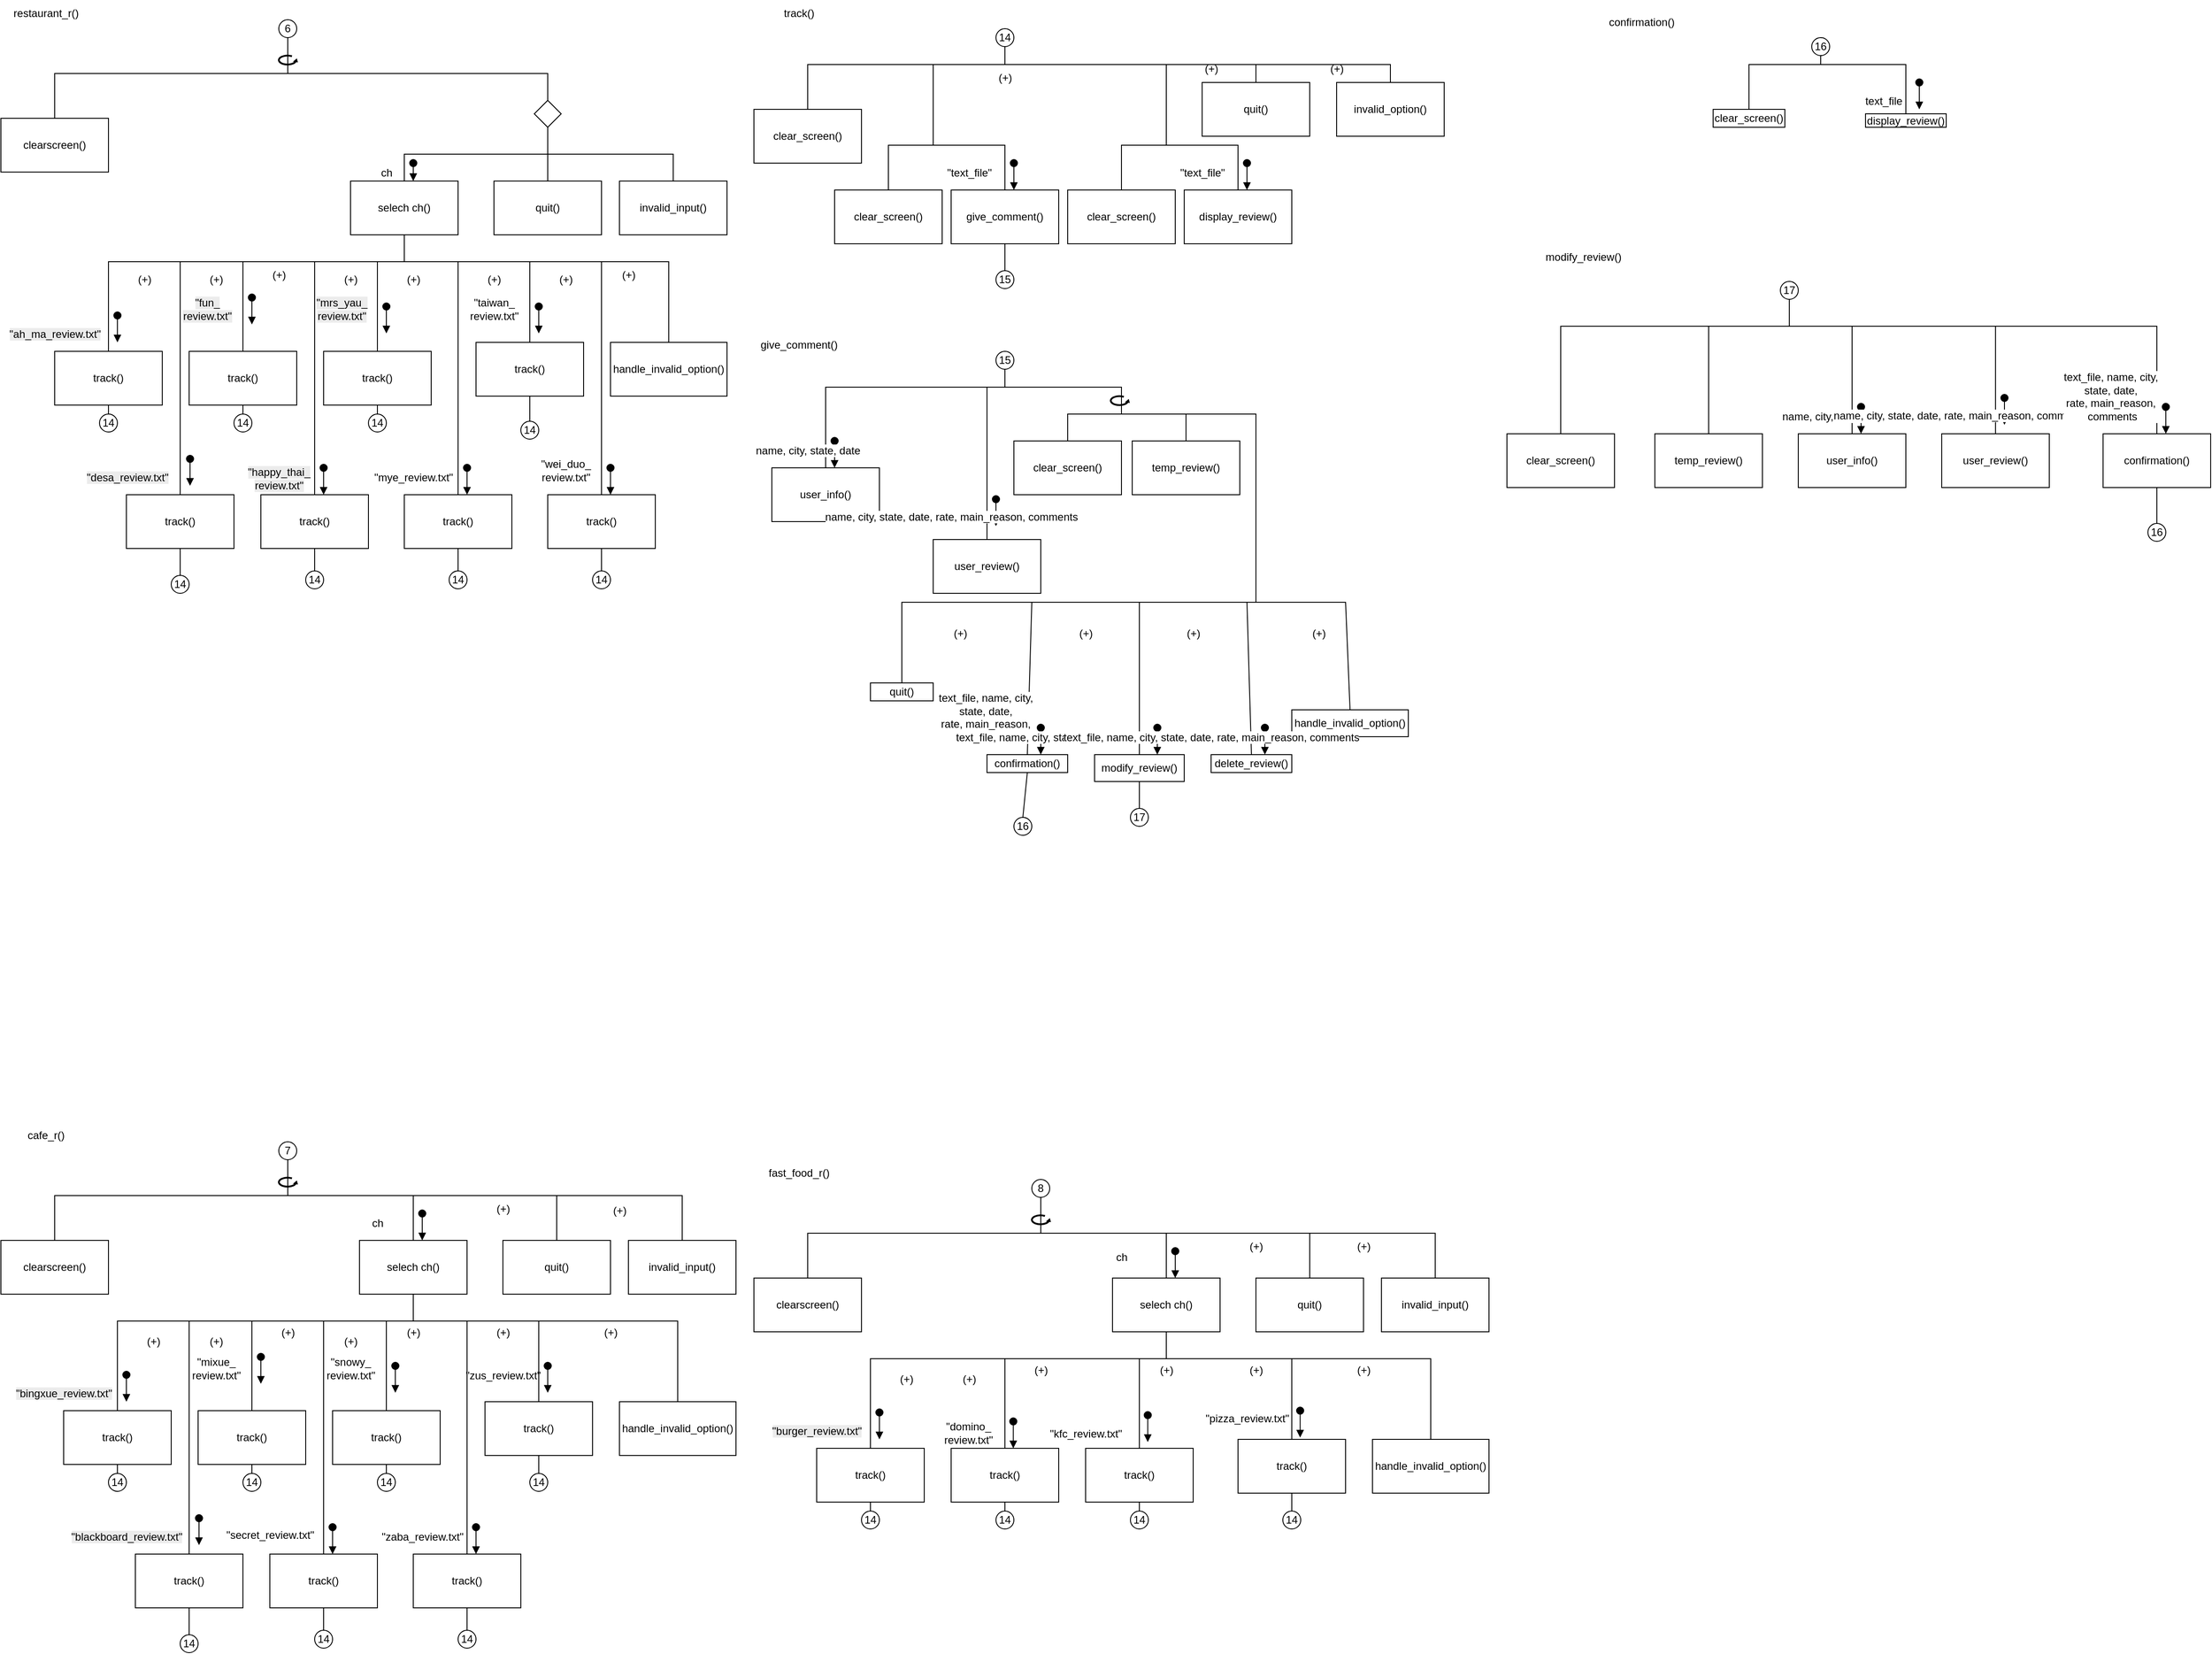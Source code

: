 <mxfile version="26.2.2">
  <diagram name="第 1 页" id="73qNDdFPcz90kJ-hbEem">
    <mxGraphModel dx="1739" dy="1348" grid="1" gridSize="10" guides="1" tooltips="1" connect="1" arrows="1" fold="1" page="1" pageScale="1" pageWidth="827" pageHeight="1169" math="0" shadow="0">
      <root>
        <mxCell id="0" />
        <mxCell id="1" parent="0" />
        <mxCell id="aXQiDmJrJk_II0E27TAM-1" value="6" style="ellipse;whiteSpace=wrap;html=1;" parent="1" vertex="1">
          <mxGeometry x="1140" y="40" width="20" height="20" as="geometry" />
        </mxCell>
        <mxCell id="aXQiDmJrJk_II0E27TAM-2" value="clearscreen()" style="whiteSpace=wrap;html=1;" parent="1" vertex="1">
          <mxGeometry x="830" y="150" width="120" height="60" as="geometry" />
        </mxCell>
        <mxCell id="aXQiDmJrJk_II0E27TAM-4" value="" style="verticalLabelPosition=bottom;html=1;verticalAlign=top;strokeWidth=2;shape=mxgraph.lean_mapping.physical_pull;pointerEvents=1;" parent="1" vertex="1">
          <mxGeometry x="1140" y="80" width="20" height="10" as="geometry" />
        </mxCell>
        <mxCell id="aXQiDmJrJk_II0E27TAM-8" value="" style="endArrow=none;html=1;rounded=0;entryX=0.5;entryY=1;entryDx=0;entryDy=0;exitX=0.5;exitY=0;exitDx=0;exitDy=0;" parent="1" source="aXQiDmJrJk_II0E27TAM-2" target="aXQiDmJrJk_II0E27TAM-1" edge="1">
          <mxGeometry width="50" height="50" relative="1" as="geometry">
            <mxPoint x="1100" y="270" as="sourcePoint" />
            <mxPoint x="1150" y="220" as="targetPoint" />
            <Array as="points">
              <mxPoint x="890" y="100" />
              <mxPoint x="1150" y="100" />
            </Array>
          </mxGeometry>
        </mxCell>
        <mxCell id="aXQiDmJrJk_II0E27TAM-9" value="track()" style="whiteSpace=wrap;html=1;" parent="1" vertex="1">
          <mxGeometry x="890" y="410" width="120" height="60" as="geometry" />
        </mxCell>
        <mxCell id="aXQiDmJrJk_II0E27TAM-10" value="track()" style="whiteSpace=wrap;html=1;" parent="1" vertex="1">
          <mxGeometry x="970" y="570" width="120" height="60" as="geometry" />
        </mxCell>
        <mxCell id="aXQiDmJrJk_II0E27TAM-11" value="track()" style="whiteSpace=wrap;html=1;" parent="1" vertex="1">
          <mxGeometry x="1120" y="570" width="120" height="60" as="geometry" />
        </mxCell>
        <mxCell id="aXQiDmJrJk_II0E27TAM-12" value="track()" style="whiteSpace=wrap;html=1;" parent="1" vertex="1">
          <mxGeometry x="1040" y="410" width="120" height="60" as="geometry" />
        </mxCell>
        <mxCell id="aXQiDmJrJk_II0E27TAM-13" value="track()" style="whiteSpace=wrap;html=1;" parent="1" vertex="1">
          <mxGeometry x="1360" y="400" width="120" height="60" as="geometry" />
        </mxCell>
        <mxCell id="aXQiDmJrJk_II0E27TAM-14" value="track()" style="whiteSpace=wrap;html=1;" parent="1" vertex="1">
          <mxGeometry x="1440" y="570" width="120" height="60" as="geometry" />
        </mxCell>
        <mxCell id="aXQiDmJrJk_II0E27TAM-15" value="track()" style="whiteSpace=wrap;html=1;" parent="1" vertex="1">
          <mxGeometry x="1280" y="570" width="120" height="60" as="geometry" />
        </mxCell>
        <mxCell id="aXQiDmJrJk_II0E27TAM-16" value="track()" style="whiteSpace=wrap;html=1;" parent="1" vertex="1">
          <mxGeometry x="1190" y="410" width="120" height="60" as="geometry" />
        </mxCell>
        <mxCell id="aXQiDmJrJk_II0E27TAM-18" value="&lt;span style=&quot;font-size: 12px; text-wrap-mode: wrap; background-color: rgb(236, 236, 236);&quot;&gt;&quot;ah_ma_review.txt&quot;&lt;/span&gt;" style="html=1;verticalAlign=bottom;startArrow=oval;startFill=1;endArrow=block;startSize=8;curved=0;rounded=0;" parent="1" edge="1">
          <mxGeometry x="1" y="-70" width="60" relative="1" as="geometry">
            <mxPoint x="960" y="370" as="sourcePoint" />
            <mxPoint x="960" y="400" as="targetPoint" />
            <mxPoint as="offset" />
          </mxGeometry>
        </mxCell>
        <mxCell id="aXQiDmJrJk_II0E27TAM-20" value="&lt;span style=&quot;font-size: 12px; text-wrap-mode: wrap; background-color: rgb(236, 236, 236);&quot;&gt;&quot;desa_review.txt&quot;&lt;/span&gt;" style="html=1;verticalAlign=bottom;startArrow=oval;startFill=1;endArrow=block;startSize=8;curved=0;rounded=0;" parent="1" edge="1">
          <mxGeometry x="1" y="-70" width="60" relative="1" as="geometry">
            <mxPoint x="1041" y="530" as="sourcePoint" />
            <mxPoint x="1041" y="560" as="targetPoint" />
            <mxPoint as="offset" />
          </mxGeometry>
        </mxCell>
        <mxCell id="aXQiDmJrJk_II0E27TAM-23" value="&lt;span style=&quot;font-size: 12px; text-wrap-mode: wrap; background-color: rgb(236, 236, 236);&quot;&gt;&quot;fun_&lt;/span&gt;&lt;div&gt;&lt;span style=&quot;font-size: 12px; text-wrap-mode: wrap; background-color: rgb(236, 236, 236);&quot;&gt;review.txt&quot;&lt;/span&gt;&lt;/div&gt;" style="html=1;verticalAlign=bottom;startArrow=oval;startFill=1;endArrow=block;startSize=8;curved=0;rounded=0;" parent="1" edge="1">
          <mxGeometry x="1" y="-50" width="60" relative="1" as="geometry">
            <mxPoint x="1110" y="350" as="sourcePoint" />
            <mxPoint x="1110" y="380" as="targetPoint" />
            <mxPoint as="offset" />
          </mxGeometry>
        </mxCell>
        <mxCell id="aXQiDmJrJk_II0E27TAM-25" value="&lt;span style=&quot;font-size: 12px; text-wrap-mode: wrap; background-color: rgb(236, 236, 236);&quot;&gt;&quot;happy_thai_&lt;/span&gt;&lt;div&gt;&lt;span style=&quot;font-size: 12px; text-wrap-mode: wrap; background-color: rgb(236, 236, 236);&quot;&gt;review.txt&quot;&lt;/span&gt;&lt;/div&gt;" style="html=1;verticalAlign=bottom;startArrow=oval;startFill=1;endArrow=block;startSize=8;curved=0;rounded=0;" parent="1" edge="1">
          <mxGeometry x="1" y="-50" width="60" relative="1" as="geometry">
            <mxPoint x="1190" y="540" as="sourcePoint" />
            <mxPoint x="1190" y="570" as="targetPoint" />
            <mxPoint y="-1" as="offset" />
          </mxGeometry>
        </mxCell>
        <mxCell id="aXQiDmJrJk_II0E27TAM-27" value="&lt;span style=&quot;font-size: 12px; text-wrap-mode: wrap; background-color: rgb(236, 236, 236);&quot;&gt;&quot;mrs_yau_&lt;/span&gt;&lt;div&gt;&lt;span style=&quot;font-size: 12px; text-wrap-mode: wrap; background-color: rgb(236, 236, 236);&quot;&gt;review.txt&quot;&lt;/span&gt;&lt;/div&gt;" style="html=1;verticalAlign=bottom;startArrow=oval;startFill=1;endArrow=block;startSize=8;curved=0;rounded=0;" parent="1" edge="1">
          <mxGeometry x="0.333" y="-50" width="60" relative="1" as="geometry">
            <mxPoint x="1260" y="360" as="sourcePoint" />
            <mxPoint x="1260" y="390" as="targetPoint" />
            <mxPoint as="offset" />
          </mxGeometry>
        </mxCell>
        <mxCell id="aXQiDmJrJk_II0E27TAM-29" value="&lt;span style=&quot;font-size: 12px; text-wrap-mode: wrap;&quot;&gt;&quot;mye_review.txt&quot;&lt;/span&gt;" style="html=1;verticalAlign=bottom;startArrow=oval;startFill=1;endArrow=block;startSize=8;curved=0;rounded=0;" parent="1" edge="1">
          <mxGeometry x="0.333" y="-60" width="60" relative="1" as="geometry">
            <mxPoint x="1350" y="540" as="sourcePoint" />
            <mxPoint x="1350" y="570" as="targetPoint" />
            <mxPoint as="offset" />
          </mxGeometry>
        </mxCell>
        <mxCell id="aXQiDmJrJk_II0E27TAM-31" value="&lt;span style=&quot;font-size: 12px; text-wrap-mode: wrap;&quot;&gt;&quot;taiwan_&lt;/span&gt;&lt;div&gt;&lt;span style=&quot;font-size: 12px; text-wrap-mode: wrap;&quot;&gt;review.txt&quot;&lt;/span&gt;&lt;/div&gt;" style="html=1;verticalAlign=bottom;startArrow=oval;startFill=1;endArrow=block;startSize=8;curved=0;rounded=0;" parent="1" edge="1">
          <mxGeometry x="0.333" y="-50" width="60" relative="1" as="geometry">
            <mxPoint x="1430" y="360" as="sourcePoint" />
            <mxPoint x="1430" y="390" as="targetPoint" />
            <mxPoint as="offset" />
          </mxGeometry>
        </mxCell>
        <mxCell id="aXQiDmJrJk_II0E27TAM-33" value="&lt;span style=&quot;font-size: 12px; text-wrap-mode: wrap;&quot;&gt;&quot;wei_duo_&lt;/span&gt;&lt;div&gt;&lt;span style=&quot;font-size: 12px; text-wrap-mode: wrap;&quot;&gt;review.txt&quot;&lt;/span&gt;&lt;/div&gt;" style="html=1;verticalAlign=bottom;startArrow=oval;startFill=1;endArrow=block;startSize=8;curved=0;rounded=0;" parent="1" edge="1">
          <mxGeometry x="0.333" y="-50" width="60" relative="1" as="geometry">
            <mxPoint x="1510" y="540" as="sourcePoint" />
            <mxPoint x="1510" y="570" as="targetPoint" />
            <mxPoint as="offset" />
          </mxGeometry>
        </mxCell>
        <mxCell id="aXQiDmJrJk_II0E27TAM-34" value="handle_invalid_option()" style="whiteSpace=wrap;html=1;" parent="1" vertex="1">
          <mxGeometry x="1510" y="400" width="130" height="60" as="geometry" />
        </mxCell>
        <mxCell id="aXQiDmJrJk_II0E27TAM-40" value="quit()" style="whiteSpace=wrap;html=1;" parent="1" vertex="1">
          <mxGeometry x="1380" y="220" width="120" height="60" as="geometry" />
        </mxCell>
        <mxCell id="aXQiDmJrJk_II0E27TAM-42" value="selech ch()" style="whiteSpace=wrap;html=1;" parent="1" vertex="1">
          <mxGeometry x="1220" y="220" width="120" height="60" as="geometry" />
        </mxCell>
        <mxCell id="aXQiDmJrJk_II0E27TAM-45" value="(+)" style="text;html=1;align=center;verticalAlign=middle;resizable=0;points=[];autosize=1;strokeColor=none;fillColor=none;" parent="1" vertex="1">
          <mxGeometry x="1050" y="315" width="40" height="30" as="geometry" />
        </mxCell>
        <mxCell id="aXQiDmJrJk_II0E27TAM-46" value="" style="endArrow=none;html=1;rounded=0;entryX=0.5;entryY=1;entryDx=0;entryDy=0;exitX=0.5;exitY=0;exitDx=0;exitDy=0;" parent="1" source="aXQiDmJrJk_II0E27TAM-9" target="aXQiDmJrJk_II0E27TAM-42" edge="1">
          <mxGeometry width="50" height="50" relative="1" as="geometry">
            <mxPoint x="1280" y="410" as="sourcePoint" />
            <mxPoint x="1330" y="360" as="targetPoint" />
            <Array as="points">
              <mxPoint x="950" y="310" />
              <mxPoint x="1280" y="310" />
            </Array>
          </mxGeometry>
        </mxCell>
        <mxCell id="aXQiDmJrJk_II0E27TAM-47" value="" style="endArrow=none;html=1;rounded=0;entryX=0.5;entryY=1;entryDx=0;entryDy=0;exitX=0.5;exitY=0;exitDx=0;exitDy=0;" parent="1" source="aXQiDmJrJk_II0E27TAM-12" target="aXQiDmJrJk_II0E27TAM-42" edge="1">
          <mxGeometry width="50" height="50" relative="1" as="geometry">
            <mxPoint x="1280" y="410" as="sourcePoint" />
            <mxPoint x="1330" y="360" as="targetPoint" />
            <Array as="points">
              <mxPoint x="1100" y="310" />
              <mxPoint x="1280" y="310" />
            </Array>
          </mxGeometry>
        </mxCell>
        <mxCell id="aXQiDmJrJk_II0E27TAM-48" value="" style="endArrow=none;html=1;rounded=0;entryX=0.5;entryY=1;entryDx=0;entryDy=0;exitX=0.5;exitY=0;exitDx=0;exitDy=0;" parent="1" source="aXQiDmJrJk_II0E27TAM-16" target="aXQiDmJrJk_II0E27TAM-42" edge="1">
          <mxGeometry width="50" height="50" relative="1" as="geometry">
            <mxPoint x="1280" y="410" as="sourcePoint" />
            <mxPoint x="1330" y="360" as="targetPoint" />
            <Array as="points">
              <mxPoint x="1250" y="310" />
              <mxPoint x="1280" y="310" />
            </Array>
          </mxGeometry>
        </mxCell>
        <mxCell id="aXQiDmJrJk_II0E27TAM-49" value="" style="endArrow=none;html=1;rounded=0;entryX=0.5;entryY=1;entryDx=0;entryDy=0;exitX=0.5;exitY=0;exitDx=0;exitDy=0;" parent="1" source="aXQiDmJrJk_II0E27TAM-13" target="aXQiDmJrJk_II0E27TAM-42" edge="1">
          <mxGeometry width="50" height="50" relative="1" as="geometry">
            <mxPoint x="1280" y="410" as="sourcePoint" />
            <mxPoint x="1330" y="360" as="targetPoint" />
            <Array as="points">
              <mxPoint x="1420" y="310" />
              <mxPoint x="1280" y="310" />
            </Array>
          </mxGeometry>
        </mxCell>
        <mxCell id="aXQiDmJrJk_II0E27TAM-50" value="" style="endArrow=none;html=1;rounded=0;entryX=0.5;entryY=1;entryDx=0;entryDy=0;exitX=0.5;exitY=0;exitDx=0;exitDy=0;" parent="1" source="aXQiDmJrJk_II0E27TAM-34" target="aXQiDmJrJk_II0E27TAM-42" edge="1">
          <mxGeometry width="50" height="50" relative="1" as="geometry">
            <mxPoint x="1280" y="410" as="sourcePoint" />
            <mxPoint x="1330" y="360" as="targetPoint" />
            <Array as="points">
              <mxPoint x="1575" y="310" />
              <mxPoint x="1280" y="310" />
            </Array>
          </mxGeometry>
        </mxCell>
        <mxCell id="aXQiDmJrJk_II0E27TAM-51" value="" style="endArrow=none;html=1;rounded=0;entryX=0.5;entryY=1;entryDx=0;entryDy=0;exitX=0.5;exitY=0;exitDx=0;exitDy=0;" parent="1" source="aXQiDmJrJk_II0E27TAM-10" target="aXQiDmJrJk_II0E27TAM-42" edge="1">
          <mxGeometry width="50" height="50" relative="1" as="geometry">
            <mxPoint x="1280" y="410" as="sourcePoint" />
            <mxPoint x="1330" y="360" as="targetPoint" />
            <Array as="points">
              <mxPoint x="1030" y="310" />
              <mxPoint x="1280" y="310" />
            </Array>
          </mxGeometry>
        </mxCell>
        <mxCell id="aXQiDmJrJk_II0E27TAM-52" value="" style="endArrow=none;html=1;rounded=0;entryX=0.5;entryY=1;entryDx=0;entryDy=0;exitX=0.5;exitY=0;exitDx=0;exitDy=0;" parent="1" source="aXQiDmJrJk_II0E27TAM-11" target="aXQiDmJrJk_II0E27TAM-42" edge="1">
          <mxGeometry width="50" height="50" relative="1" as="geometry">
            <mxPoint x="1280" y="410" as="sourcePoint" />
            <mxPoint x="1330" y="360" as="targetPoint" />
            <Array as="points">
              <mxPoint x="1180" y="310" />
              <mxPoint x="1280" y="310" />
            </Array>
          </mxGeometry>
        </mxCell>
        <mxCell id="aXQiDmJrJk_II0E27TAM-53" value="" style="endArrow=none;html=1;rounded=0;entryX=0.5;entryY=1;entryDx=0;entryDy=0;exitX=0.5;exitY=0;exitDx=0;exitDy=0;" parent="1" source="aXQiDmJrJk_II0E27TAM-15" target="aXQiDmJrJk_II0E27TAM-42" edge="1">
          <mxGeometry width="50" height="50" relative="1" as="geometry">
            <mxPoint x="1280" y="410" as="sourcePoint" />
            <mxPoint x="1330" y="360" as="targetPoint" />
            <Array as="points">
              <mxPoint x="1340" y="310" />
              <mxPoint x="1280" y="310" />
            </Array>
          </mxGeometry>
        </mxCell>
        <mxCell id="aXQiDmJrJk_II0E27TAM-54" value="" style="endArrow=none;html=1;rounded=0;entryX=0.5;entryY=1;entryDx=0;entryDy=0;exitX=0.5;exitY=0;exitDx=0;exitDy=0;" parent="1" source="aXQiDmJrJk_II0E27TAM-14" target="aXQiDmJrJk_II0E27TAM-42" edge="1">
          <mxGeometry width="50" height="50" relative="1" as="geometry">
            <mxPoint x="1280" y="410" as="sourcePoint" />
            <mxPoint x="1330" y="360" as="targetPoint" />
            <Array as="points">
              <mxPoint x="1500" y="310" />
              <mxPoint x="1280" y="310" />
            </Array>
          </mxGeometry>
        </mxCell>
        <mxCell id="aXQiDmJrJk_II0E27TAM-55" value="invalid_input()" style="whiteSpace=wrap;html=1;" parent="1" vertex="1">
          <mxGeometry x="1520" y="220" width="120" height="60" as="geometry" />
        </mxCell>
        <mxCell id="aXQiDmJrJk_II0E27TAM-57" value="14" style="ellipse;whiteSpace=wrap;html=1;" parent="1" vertex="1">
          <mxGeometry x="940" y="480" width="20" height="20" as="geometry" />
        </mxCell>
        <mxCell id="aXQiDmJrJk_II0E27TAM-58" value="14" style="ellipse;whiteSpace=wrap;html=1;" parent="1" vertex="1">
          <mxGeometry x="1490" y="655" width="20" height="20" as="geometry" />
        </mxCell>
        <mxCell id="aXQiDmJrJk_II0E27TAM-59" value="14" style="ellipse;whiteSpace=wrap;html=1;" parent="1" vertex="1">
          <mxGeometry x="1410" y="488" width="20" height="20" as="geometry" />
        </mxCell>
        <mxCell id="aXQiDmJrJk_II0E27TAM-60" value="14" style="ellipse;whiteSpace=wrap;html=1;" parent="1" vertex="1">
          <mxGeometry x="1330" y="655" width="20" height="20" as="geometry" />
        </mxCell>
        <mxCell id="aXQiDmJrJk_II0E27TAM-61" value="14" style="ellipse;whiteSpace=wrap;html=1;" parent="1" vertex="1">
          <mxGeometry x="1240" y="480" width="20" height="20" as="geometry" />
        </mxCell>
        <mxCell id="aXQiDmJrJk_II0E27TAM-62" value="14" style="ellipse;whiteSpace=wrap;html=1;" parent="1" vertex="1">
          <mxGeometry x="1170" y="655" width="20" height="20" as="geometry" />
        </mxCell>
        <mxCell id="aXQiDmJrJk_II0E27TAM-63" value="14" style="ellipse;whiteSpace=wrap;html=1;" parent="1" vertex="1">
          <mxGeometry x="1090" y="480" width="20" height="20" as="geometry" />
        </mxCell>
        <mxCell id="aXQiDmJrJk_II0E27TAM-64" value="14" style="ellipse;whiteSpace=wrap;html=1;" parent="1" vertex="1">
          <mxGeometry x="1020" y="660" width="20" height="20" as="geometry" />
        </mxCell>
        <mxCell id="aXQiDmJrJk_II0E27TAM-65" value="" style="endArrow=none;html=1;rounded=0;entryX=0.5;entryY=1;entryDx=0;entryDy=0;exitX=0.5;exitY=0;exitDx=0;exitDy=0;" parent="1" source="aXQiDmJrJk_II0E27TAM-57" target="aXQiDmJrJk_II0E27TAM-9" edge="1">
          <mxGeometry width="50" height="50" relative="1" as="geometry">
            <mxPoint x="1090" y="480" as="sourcePoint" />
            <mxPoint x="1140" y="430" as="targetPoint" />
          </mxGeometry>
        </mxCell>
        <mxCell id="aXQiDmJrJk_II0E27TAM-68" value="" style="endArrow=none;html=1;rounded=0;exitX=0.5;exitY=0;exitDx=0;exitDy=0;entryX=0.5;entryY=1;entryDx=0;entryDy=0;" parent="1" source="aXQiDmJrJk_II0E27TAM-63" target="aXQiDmJrJk_II0E27TAM-12" edge="1">
          <mxGeometry width="50" height="50" relative="1" as="geometry">
            <mxPoint x="1090" y="480" as="sourcePoint" />
            <mxPoint x="1140" y="430" as="targetPoint" />
          </mxGeometry>
        </mxCell>
        <mxCell id="aXQiDmJrJk_II0E27TAM-69" value="" style="endArrow=none;html=1;rounded=0;entryX=0.5;entryY=1;entryDx=0;entryDy=0;exitX=0.5;exitY=0;exitDx=0;exitDy=0;" parent="1" source="aXQiDmJrJk_II0E27TAM-61" target="aXQiDmJrJk_II0E27TAM-16" edge="1">
          <mxGeometry width="50" height="50" relative="1" as="geometry">
            <mxPoint x="1090" y="480" as="sourcePoint" />
            <mxPoint x="1140" y="430" as="targetPoint" />
          </mxGeometry>
        </mxCell>
        <mxCell id="aXQiDmJrJk_II0E27TAM-70" value="" style="endArrow=none;html=1;rounded=0;exitX=0.5;exitY=0;exitDx=0;exitDy=0;entryX=0.5;entryY=1;entryDx=0;entryDy=0;" parent="1" source="aXQiDmJrJk_II0E27TAM-64" target="aXQiDmJrJk_II0E27TAM-10" edge="1">
          <mxGeometry width="50" height="50" relative="1" as="geometry">
            <mxPoint x="1090" y="480" as="sourcePoint" />
            <mxPoint x="1140" y="430" as="targetPoint" />
          </mxGeometry>
        </mxCell>
        <mxCell id="aXQiDmJrJk_II0E27TAM-71" value="" style="endArrow=none;html=1;rounded=0;exitX=0.5;exitY=0;exitDx=0;exitDy=0;entryX=0.5;entryY=1;entryDx=0;entryDy=0;" parent="1" source="aXQiDmJrJk_II0E27TAM-62" target="aXQiDmJrJk_II0E27TAM-11" edge="1">
          <mxGeometry width="50" height="50" relative="1" as="geometry">
            <mxPoint x="1090" y="480" as="sourcePoint" />
            <mxPoint x="1140" y="430" as="targetPoint" />
          </mxGeometry>
        </mxCell>
        <mxCell id="aXQiDmJrJk_II0E27TAM-72" value="" style="endArrow=none;html=1;rounded=0;exitX=0.5;exitY=0;exitDx=0;exitDy=0;entryX=0.5;entryY=1;entryDx=0;entryDy=0;" parent="1" source="aXQiDmJrJk_II0E27TAM-60" target="aXQiDmJrJk_II0E27TAM-15" edge="1">
          <mxGeometry width="50" height="50" relative="1" as="geometry">
            <mxPoint x="1370" y="480" as="sourcePoint" />
            <mxPoint x="1420" y="430" as="targetPoint" />
          </mxGeometry>
        </mxCell>
        <mxCell id="aXQiDmJrJk_II0E27TAM-73" value="" style="endArrow=none;html=1;rounded=0;exitX=0.5;exitY=0;exitDx=0;exitDy=0;entryX=0.5;entryY=1;entryDx=0;entryDy=0;" parent="1" source="aXQiDmJrJk_II0E27TAM-58" target="aXQiDmJrJk_II0E27TAM-14" edge="1">
          <mxGeometry width="50" height="50" relative="1" as="geometry">
            <mxPoint x="1370" y="480" as="sourcePoint" />
            <mxPoint x="1490" y="650" as="targetPoint" />
          </mxGeometry>
        </mxCell>
        <mxCell id="aXQiDmJrJk_II0E27TAM-75" value="14" style="ellipse;whiteSpace=wrap;html=1;" parent="1" vertex="1">
          <mxGeometry x="1940" y="50" width="20" height="20" as="geometry" />
        </mxCell>
        <mxCell id="aXQiDmJrJk_II0E27TAM-76" value="clear_screen()" style="whiteSpace=wrap;html=1;" parent="1" vertex="1">
          <mxGeometry x="1670" y="140" width="120" height="60" as="geometry" />
        </mxCell>
        <mxCell id="aXQiDmJrJk_II0E27TAM-77" value="clear_screen()" style="whiteSpace=wrap;html=1;" parent="1" vertex="1">
          <mxGeometry x="1760" y="230" width="120" height="60" as="geometry" />
        </mxCell>
        <mxCell id="aXQiDmJrJk_II0E27TAM-79" value="" style="endArrow=none;html=1;rounded=0;entryX=0.5;entryY=1;entryDx=0;entryDy=0;exitX=0.5;exitY=0;exitDx=0;exitDy=0;" parent="1" source="aXQiDmJrJk_II0E27TAM-76" target="aXQiDmJrJk_II0E27TAM-75" edge="1">
          <mxGeometry width="50" height="50" relative="1" as="geometry">
            <mxPoint x="1880" y="210" as="sourcePoint" />
            <mxPoint x="1930" y="160" as="targetPoint" />
            <Array as="points">
              <mxPoint x="1730" y="90" />
              <mxPoint x="1950" y="90" />
            </Array>
          </mxGeometry>
        </mxCell>
        <mxCell id="aXQiDmJrJk_II0E27TAM-80" value="" style="endArrow=none;html=1;rounded=0;entryX=0.5;entryY=1;entryDx=0;entryDy=0;exitX=0.5;exitY=0;exitDx=0;exitDy=0;" parent="1" source="aXQiDmJrJk_II0E27TAM-77" target="aXQiDmJrJk_II0E27TAM-75" edge="1">
          <mxGeometry width="50" height="50" relative="1" as="geometry">
            <mxPoint x="1880" y="210" as="sourcePoint" />
            <mxPoint x="1930" y="160" as="targetPoint" />
            <Array as="points">
              <mxPoint x="1820" y="180" />
              <mxPoint x="1870" y="180" />
              <mxPoint x="1870" y="90" />
              <mxPoint x="1950" y="90" />
            </Array>
          </mxGeometry>
        </mxCell>
        <mxCell id="aXQiDmJrJk_II0E27TAM-82" value="(+)" style="text;html=1;align=center;verticalAlign=middle;resizable=0;points=[];autosize=1;strokeColor=none;fillColor=none;" parent="1" vertex="1">
          <mxGeometry x="1930" y="90" width="40" height="30" as="geometry" />
        </mxCell>
        <mxCell id="aXQiDmJrJk_II0E27TAM-83" value="give_comment()" style="whiteSpace=wrap;html=1;" parent="1" vertex="1">
          <mxGeometry x="1890" y="230" width="120" height="60" as="geometry" />
        </mxCell>
        <mxCell id="aXQiDmJrJk_II0E27TAM-84" value="" style="endArrow=none;html=1;rounded=0;entryX=0.5;entryY=1;entryDx=0;entryDy=0;exitX=0.5;exitY=0;exitDx=0;exitDy=0;" parent="1" source="aXQiDmJrJk_II0E27TAM-83" target="aXQiDmJrJk_II0E27TAM-75" edge="1">
          <mxGeometry width="50" height="50" relative="1" as="geometry">
            <mxPoint x="1970" y="200" as="sourcePoint" />
            <mxPoint x="1930" y="160" as="targetPoint" />
            <Array as="points">
              <mxPoint x="1950" y="180" />
              <mxPoint x="1870" y="180" />
              <mxPoint x="1870" y="90" />
              <mxPoint x="1950" y="90" />
            </Array>
          </mxGeometry>
        </mxCell>
        <mxCell id="aXQiDmJrJk_II0E27TAM-85" value="clear_screen()" style="whiteSpace=wrap;html=1;" parent="1" vertex="1">
          <mxGeometry x="2020" y="230" width="120" height="60" as="geometry" />
        </mxCell>
        <mxCell id="aXQiDmJrJk_II0E27TAM-86" value="display_review()" style="whiteSpace=wrap;html=1;" parent="1" vertex="1">
          <mxGeometry x="2150" y="230" width="120" height="60" as="geometry" />
        </mxCell>
        <mxCell id="aXQiDmJrJk_II0E27TAM-87" value="" style="endArrow=none;html=1;rounded=0;entryX=0.5;entryY=1;entryDx=0;entryDy=0;exitX=0.5;exitY=0;exitDx=0;exitDy=0;" parent="1" source="aXQiDmJrJk_II0E27TAM-85" target="aXQiDmJrJk_II0E27TAM-75" edge="1">
          <mxGeometry width="50" height="50" relative="1" as="geometry">
            <mxPoint x="2130" y="210" as="sourcePoint" />
            <mxPoint x="2180" y="160" as="targetPoint" />
            <Array as="points">
              <mxPoint x="2080" y="180" />
              <mxPoint x="2130" y="180" />
              <mxPoint x="2130" y="90" />
              <mxPoint x="1950" y="90" />
            </Array>
          </mxGeometry>
        </mxCell>
        <mxCell id="aXQiDmJrJk_II0E27TAM-88" value="" style="endArrow=none;html=1;rounded=0;entryX=0.5;entryY=1;entryDx=0;entryDy=0;exitX=0.5;exitY=0;exitDx=0;exitDy=0;" parent="1" source="aXQiDmJrJk_II0E27TAM-86" target="aXQiDmJrJk_II0E27TAM-75" edge="1">
          <mxGeometry width="50" height="50" relative="1" as="geometry">
            <mxPoint x="1990" y="210" as="sourcePoint" />
            <mxPoint x="2040" y="160" as="targetPoint" />
            <Array as="points">
              <mxPoint x="2210" y="180" />
              <mxPoint x="2130" y="180" />
              <mxPoint x="2130" y="90" />
              <mxPoint x="1950" y="90" />
            </Array>
          </mxGeometry>
        </mxCell>
        <mxCell id="aXQiDmJrJk_II0E27TAM-89" value="quit()" style="whiteSpace=wrap;html=1;" parent="1" vertex="1">
          <mxGeometry x="2170" y="110" width="120" height="60" as="geometry" />
        </mxCell>
        <mxCell id="aXQiDmJrJk_II0E27TAM-90" value="invalid_option()" style="whiteSpace=wrap;html=1;" parent="1" vertex="1">
          <mxGeometry x="2320" y="110" width="120" height="60" as="geometry" />
        </mxCell>
        <mxCell id="aXQiDmJrJk_II0E27TAM-91" value="" style="endArrow=none;html=1;rounded=0;entryX=0.5;entryY=1;entryDx=0;entryDy=0;exitX=0.5;exitY=0;exitDx=0;exitDy=0;" parent="1" source="aXQiDmJrJk_II0E27TAM-89" target="aXQiDmJrJk_II0E27TAM-75" edge="1">
          <mxGeometry width="50" height="50" relative="1" as="geometry">
            <mxPoint x="2120" y="210" as="sourcePoint" />
            <mxPoint x="2170" y="160" as="targetPoint" />
            <Array as="points">
              <mxPoint x="2230" y="90" />
              <mxPoint x="1950" y="90" />
            </Array>
          </mxGeometry>
        </mxCell>
        <mxCell id="aXQiDmJrJk_II0E27TAM-92" value="" style="endArrow=none;html=1;rounded=0;entryX=0.5;entryY=1;entryDx=0;entryDy=0;exitX=0.5;exitY=0;exitDx=0;exitDy=0;" parent="1" source="aXQiDmJrJk_II0E27TAM-90" target="aXQiDmJrJk_II0E27TAM-75" edge="1">
          <mxGeometry width="50" height="50" relative="1" as="geometry">
            <mxPoint x="2120" y="210" as="sourcePoint" />
            <mxPoint x="2170" y="160" as="targetPoint" />
            <Array as="points">
              <mxPoint x="2380" y="90" />
              <mxPoint x="1950" y="90" />
            </Array>
          </mxGeometry>
        </mxCell>
        <mxCell id="aXQiDmJrJk_II0E27TAM-93" value="(+)" style="text;html=1;align=center;verticalAlign=middle;resizable=0;points=[];autosize=1;strokeColor=none;fillColor=none;" parent="1" vertex="1">
          <mxGeometry x="2300" y="80" width="40" height="30" as="geometry" />
        </mxCell>
        <mxCell id="aXQiDmJrJk_II0E27TAM-94" value="(+)" style="text;html=1;align=center;verticalAlign=middle;resizable=0;points=[];autosize=1;strokeColor=none;fillColor=none;" parent="1" vertex="1">
          <mxGeometry x="2160" y="80" width="40" height="30" as="geometry" />
        </mxCell>
        <mxCell id="aXQiDmJrJk_II0E27TAM-95" value="&lt;span style=&quot;font-size: 12px; text-wrap-mode: wrap;&quot;&gt;&quot;text_file&quot;&lt;/span&gt;" style="html=1;verticalAlign=bottom;startArrow=oval;startFill=1;endArrow=block;startSize=8;curved=0;rounded=0;" parent="1" edge="1">
          <mxGeometry x="0.333" y="-50" width="60" relative="1" as="geometry">
            <mxPoint x="1960" y="200" as="sourcePoint" />
            <mxPoint x="1960" y="230" as="targetPoint" />
            <mxPoint as="offset" />
          </mxGeometry>
        </mxCell>
        <mxCell id="aXQiDmJrJk_II0E27TAM-96" value="&lt;span style=&quot;font-size: 12px; text-wrap-mode: wrap;&quot;&gt;&quot;text_file&quot;&lt;/span&gt;" style="html=1;verticalAlign=bottom;startArrow=oval;startFill=1;endArrow=block;startSize=8;curved=0;rounded=0;" parent="1" edge="1">
          <mxGeometry x="0.333" y="-50" width="60" relative="1" as="geometry">
            <mxPoint x="2220" y="200" as="sourcePoint" />
            <mxPoint x="2220" y="230" as="targetPoint" />
            <mxPoint as="offset" />
          </mxGeometry>
        </mxCell>
        <mxCell id="aXQiDmJrJk_II0E27TAM-97" value="15" style="ellipse;whiteSpace=wrap;html=1;" parent="1" vertex="1">
          <mxGeometry x="1940" y="320" width="20" height="20" as="geometry" />
        </mxCell>
        <mxCell id="aXQiDmJrJk_II0E27TAM-99" value="" style="endArrow=none;html=1;rounded=0;exitX=0.5;exitY=0;exitDx=0;exitDy=0;entryX=0.5;entryY=1;entryDx=0;entryDy=0;" parent="1" source="aXQiDmJrJk_II0E27TAM-97" target="aXQiDmJrJk_II0E27TAM-83" edge="1">
          <mxGeometry width="50" height="50" relative="1" as="geometry">
            <mxPoint x="2010" y="240" as="sourcePoint" />
            <mxPoint x="2060" y="190" as="targetPoint" />
          </mxGeometry>
        </mxCell>
        <mxCell id="aXQiDmJrJk_II0E27TAM-100" value="15" style="ellipse;whiteSpace=wrap;html=1;" parent="1" vertex="1">
          <mxGeometry x="1940" y="410" width="20" height="20" as="geometry" />
        </mxCell>
        <mxCell id="aXQiDmJrJk_II0E27TAM-101" value="user_info()" style="whiteSpace=wrap;html=1;" parent="1" vertex="1">
          <mxGeometry x="1690" y="540" width="120" height="60" as="geometry" />
        </mxCell>
        <mxCell id="aXQiDmJrJk_II0E27TAM-102" value="user_review()" style="whiteSpace=wrap;html=1;" parent="1" vertex="1">
          <mxGeometry x="1870" y="620" width="120" height="60" as="geometry" />
        </mxCell>
        <mxCell id="aXQiDmJrJk_II0E27TAM-103" value="" style="endArrow=none;html=1;rounded=0;exitX=0.5;exitY=0;exitDx=0;exitDy=0;entryX=0.5;entryY=1;entryDx=0;entryDy=0;" parent="1" source="aXQiDmJrJk_II0E27TAM-101" target="aXQiDmJrJk_II0E27TAM-100" edge="1">
          <mxGeometry width="50" height="50" relative="1" as="geometry">
            <mxPoint x="2010" y="420" as="sourcePoint" />
            <mxPoint x="2060" y="370" as="targetPoint" />
            <Array as="points">
              <mxPoint x="1750" y="450" />
              <mxPoint x="1950" y="450" />
            </Array>
          </mxGeometry>
        </mxCell>
        <mxCell id="aXQiDmJrJk_II0E27TAM-104" value="" style="endArrow=none;html=1;rounded=0;entryX=0.5;entryY=1;entryDx=0;entryDy=0;exitX=0.5;exitY=0;exitDx=0;exitDy=0;" parent="1" source="aXQiDmJrJk_II0E27TAM-102" target="aXQiDmJrJk_II0E27TAM-100" edge="1">
          <mxGeometry width="50" height="50" relative="1" as="geometry">
            <mxPoint x="2010" y="420" as="sourcePoint" />
            <mxPoint x="2060" y="370" as="targetPoint" />
            <Array as="points">
              <mxPoint x="1930" y="450" />
              <mxPoint x="1950" y="450" />
            </Array>
          </mxGeometry>
        </mxCell>
        <mxCell id="aXQiDmJrJk_II0E27TAM-109" value="" style="endArrow=none;html=1;rounded=0;entryX=0.5;entryY=1;entryDx=0;entryDy=0;exitX=0.5;exitY=0;exitDx=0;exitDy=0;" parent="1" source="aXQiDmJrJk_II0E27TAM-110" target="aXQiDmJrJk_II0E27TAM-100" edge="1">
          <mxGeometry width="50" height="50" relative="1" as="geometry">
            <mxPoint x="2070" y="420" as="sourcePoint" />
            <mxPoint x="1960" y="370" as="targetPoint" />
            <Array as="points">
              <mxPoint x="2020" y="480" />
              <mxPoint x="2080" y="480" />
              <mxPoint x="2080" y="450" />
              <mxPoint x="1950" y="450" />
            </Array>
          </mxGeometry>
        </mxCell>
        <mxCell id="aXQiDmJrJk_II0E27TAM-110" value="clear_screen()" style="whiteSpace=wrap;html=1;" parent="1" vertex="1">
          <mxGeometry x="1960" y="510" width="120" height="60" as="geometry" />
        </mxCell>
        <mxCell id="aXQiDmJrJk_II0E27TAM-111" value="temp_review()" style="whiteSpace=wrap;html=1;" parent="1" vertex="1">
          <mxGeometry x="2092" y="510" width="120" height="60" as="geometry" />
        </mxCell>
        <mxCell id="aXQiDmJrJk_II0E27TAM-114" value="" style="endArrow=none;html=1;rounded=0;exitX=0.5;exitY=0;exitDx=0;exitDy=0;" parent="1" source="aXQiDmJrJk_II0E27TAM-111" edge="1">
          <mxGeometry width="50" height="50" relative="1" as="geometry">
            <mxPoint x="2152" y="510" as="sourcePoint" />
            <mxPoint x="2080" y="450" as="targetPoint" />
            <Array as="points">
              <mxPoint x="2152" y="480" />
              <mxPoint x="2080" y="480" />
              <mxPoint x="2080" y="450" />
              <mxPoint x="1950" y="450" />
            </Array>
          </mxGeometry>
        </mxCell>
        <mxCell id="aXQiDmJrJk_II0E27TAM-107" value="" style="verticalLabelPosition=bottom;html=1;verticalAlign=top;strokeWidth=2;shape=mxgraph.lean_mapping.physical_pull;pointerEvents=1;" parent="1" vertex="1">
          <mxGeometry x="2068" y="460" width="20" height="10" as="geometry" />
        </mxCell>
        <mxCell id="aXQiDmJrJk_II0E27TAM-115" value="" style="endArrow=none;html=1;rounded=0;entryX=0.5;entryY=1;entryDx=0;entryDy=0;exitX=0.5;exitY=0;exitDx=0;exitDy=0;" parent="1" source="aXQiDmJrJk_II0E27TAM-116" target="aXQiDmJrJk_II0E27TAM-100" edge="1">
          <mxGeometry width="50" height="50" relative="1" as="geometry">
            <mxPoint x="2260" y="470" as="sourcePoint" />
            <mxPoint x="2160" y="370" as="targetPoint" />
            <Array as="points">
              <mxPoint x="1835" y="690" />
              <mxPoint x="2230" y="690" />
              <mxPoint x="2230" y="480" />
              <mxPoint x="2080" y="480" />
              <mxPoint x="2080" y="450" />
              <mxPoint x="1950" y="450" />
            </Array>
          </mxGeometry>
        </mxCell>
        <mxCell id="aXQiDmJrJk_II0E27TAM-116" value="quit()" style="whiteSpace=wrap;html=1;" parent="1" vertex="1">
          <mxGeometry x="1800" y="780" width="70" height="20" as="geometry" />
        </mxCell>
        <mxCell id="aXQiDmJrJk_II0E27TAM-117" value="confirmation()" style="whiteSpace=wrap;html=1;" parent="1" vertex="1">
          <mxGeometry x="1930" y="860" width="90" height="20" as="geometry" />
        </mxCell>
        <mxCell id="aXQiDmJrJk_II0E27TAM-118" value="modify_review()" style="whiteSpace=wrap;html=1;" parent="1" vertex="1">
          <mxGeometry x="2050" y="860" width="100" height="30" as="geometry" />
        </mxCell>
        <mxCell id="aXQiDmJrJk_II0E27TAM-119" value="delete_review()" style="whiteSpace=wrap;html=1;" parent="1" vertex="1">
          <mxGeometry x="2180" y="860" width="90" height="20" as="geometry" />
        </mxCell>
        <mxCell id="aXQiDmJrJk_II0E27TAM-120" value="handle_invalid_option()" style="whiteSpace=wrap;html=1;" parent="1" vertex="1">
          <mxGeometry x="2270" y="810" width="130" height="30" as="geometry" />
        </mxCell>
        <mxCell id="aXQiDmJrJk_II0E27TAM-121" value="" style="endArrow=none;html=1;rounded=0;entryX=0.5;entryY=1;entryDx=0;entryDy=0;exitX=0.5;exitY=0;exitDx=0;exitDy=0;" parent="1" source="aXQiDmJrJk_II0E27TAM-117" target="aXQiDmJrJk_II0E27TAM-100" edge="1">
          <mxGeometry width="50" height="50" relative="1" as="geometry">
            <mxPoint x="2090" y="620" as="sourcePoint" />
            <mxPoint x="2140" y="570" as="targetPoint" />
            <Array as="points">
              <mxPoint x="1980" y="690" />
              <mxPoint x="2230" y="690" />
              <mxPoint x="2230" y="480" />
              <mxPoint x="2080" y="480" />
              <mxPoint x="2080" y="450" />
              <mxPoint x="1950" y="450" />
            </Array>
          </mxGeometry>
        </mxCell>
        <mxCell id="aXQiDmJrJk_II0E27TAM-122" value="" style="endArrow=none;html=1;rounded=0;entryX=0.5;entryY=1;entryDx=0;entryDy=0;exitX=0.5;exitY=0;exitDx=0;exitDy=0;" parent="1" source="aXQiDmJrJk_II0E27TAM-118" target="aXQiDmJrJk_II0E27TAM-100" edge="1">
          <mxGeometry width="50" height="50" relative="1" as="geometry">
            <mxPoint x="2190" y="620" as="sourcePoint" />
            <mxPoint x="2240" y="570" as="targetPoint" />
            <Array as="points">
              <mxPoint x="2100" y="690" />
              <mxPoint x="2230" y="690" />
              <mxPoint x="2230" y="480" />
              <mxPoint x="2080" y="480" />
              <mxPoint x="2080" y="450" />
              <mxPoint x="1950" y="450" />
            </Array>
          </mxGeometry>
        </mxCell>
        <mxCell id="aXQiDmJrJk_II0E27TAM-123" value="" style="endArrow=none;html=1;rounded=0;entryX=0.5;entryY=1;entryDx=0;entryDy=0;exitX=0.5;exitY=0;exitDx=0;exitDy=0;" parent="1" source="aXQiDmJrJk_II0E27TAM-119" target="aXQiDmJrJk_II0E27TAM-100" edge="1">
          <mxGeometry width="50" height="50" relative="1" as="geometry">
            <mxPoint x="2190" y="620" as="sourcePoint" />
            <mxPoint x="2240" y="570" as="targetPoint" />
            <Array as="points">
              <mxPoint x="2220" y="690" />
              <mxPoint x="2230" y="690" />
              <mxPoint x="2230" y="480" />
              <mxPoint x="2080" y="480" />
              <mxPoint x="2080" y="450" />
              <mxPoint x="1950" y="450" />
            </Array>
          </mxGeometry>
        </mxCell>
        <mxCell id="aXQiDmJrJk_II0E27TAM-124" value="" style="endArrow=none;html=1;rounded=0;entryX=0.5;entryY=1;entryDx=0;entryDy=0;exitX=0.5;exitY=0;exitDx=0;exitDy=0;" parent="1" source="aXQiDmJrJk_II0E27TAM-120" target="aXQiDmJrJk_II0E27TAM-100" edge="1">
          <mxGeometry width="50" height="50" relative="1" as="geometry">
            <mxPoint x="2190" y="620" as="sourcePoint" />
            <mxPoint x="2240" y="570" as="targetPoint" />
            <Array as="points">
              <mxPoint x="2330" y="690" />
              <mxPoint x="2230" y="690" />
              <mxPoint x="2230" y="480" />
              <mxPoint x="2080" y="480" />
              <mxPoint x="2080" y="450" />
              <mxPoint x="1950" y="450" />
            </Array>
          </mxGeometry>
        </mxCell>
        <mxCell id="aXQiDmJrJk_II0E27TAM-125" value="&lt;span style=&quot;font-size: 12px; text-wrap-mode: wrap;&quot;&gt;text_file, name,&amp;nbsp;&lt;/span&gt;&lt;span style=&quot;font-size: 12px; text-wrap-mode: wrap; background-color: light-dark(#ffffff, var(--ge-dark-color, #121212)); color: light-dark(rgb(0, 0, 0), rgb(255, 255, 255));&quot;&gt;city,&amp;nbsp;&lt;/span&gt;&lt;div&gt;&lt;span style=&quot;font-size: 12px; text-wrap-mode: wrap; background-color: light-dark(#ffffff, var(--ge-dark-color, #121212)); color: light-dark(rgb(0, 0, 0), rgb(255, 255, 255));&quot;&gt;state, date,&amp;nbsp;&lt;/span&gt;&lt;div&gt;&lt;span style=&quot;font-size: 12px; text-wrap-mode: wrap;&quot;&gt;rate, main_reason,&amp;nbsp;&lt;/span&gt;&lt;/div&gt;&lt;div&gt;&lt;span style=&quot;font-size: 12px; text-wrap-mode: wrap;&quot;&gt;comments&lt;/span&gt;&lt;/div&gt;&lt;/div&gt;" style="html=1;verticalAlign=bottom;startArrow=oval;startFill=1;endArrow=block;startSize=8;curved=0;rounded=0;" parent="1" edge="1">
          <mxGeometry x="0.333" y="-60" width="60" relative="1" as="geometry">
            <mxPoint x="1990" y="830" as="sourcePoint" />
            <mxPoint x="1990" y="860" as="targetPoint" />
            <mxPoint as="offset" />
          </mxGeometry>
        </mxCell>
        <mxCell id="aXQiDmJrJk_II0E27TAM-126" value="&lt;span style=&quot;font-size: 12px; text-wrap-mode: wrap;&quot;&gt;text_file, name, city, state, date, rate, main_reason, comments&lt;/span&gt;" style="html=1;verticalAlign=bottom;startArrow=oval;startFill=1;endArrow=block;startSize=8;curved=0;rounded=0;" parent="1" edge="1">
          <mxGeometry x="0.333" y="-60" width="60" relative="1" as="geometry">
            <mxPoint x="2120" y="830" as="sourcePoint" />
            <mxPoint x="2120" y="860" as="targetPoint" />
            <mxPoint as="offset" />
          </mxGeometry>
        </mxCell>
        <mxCell id="aXQiDmJrJk_II0E27TAM-127" value="&lt;span style=&quot;font-size: 12px; text-wrap-mode: wrap;&quot;&gt;text_file, name, city, state, date, rate, main_reason, comments&lt;/span&gt;" style="html=1;verticalAlign=bottom;startArrow=oval;startFill=1;endArrow=block;startSize=8;curved=0;rounded=0;" parent="1" edge="1">
          <mxGeometry x="0.333" y="-60" width="60" relative="1" as="geometry">
            <mxPoint x="2240" y="830" as="sourcePoint" />
            <mxPoint x="2240" y="860" as="targetPoint" />
            <mxPoint as="offset" />
          </mxGeometry>
        </mxCell>
        <mxCell id="aXQiDmJrJk_II0E27TAM-128" value="(+)" style="text;html=1;align=center;verticalAlign=middle;resizable=0;points=[];autosize=1;strokeColor=none;fillColor=none;" parent="1" vertex="1">
          <mxGeometry x="1880" y="710" width="40" height="30" as="geometry" />
        </mxCell>
        <mxCell id="aXQiDmJrJk_II0E27TAM-129" value="(+)" style="text;html=1;align=center;verticalAlign=middle;resizable=0;points=[];autosize=1;strokeColor=none;fillColor=none;" parent="1" vertex="1">
          <mxGeometry x="2140" y="710" width="40" height="30" as="geometry" />
        </mxCell>
        <mxCell id="aXQiDmJrJk_II0E27TAM-130" value="(+)" style="text;html=1;align=center;verticalAlign=middle;resizable=0;points=[];autosize=1;strokeColor=none;fillColor=none;" parent="1" vertex="1">
          <mxGeometry x="2020" y="710" width="40" height="30" as="geometry" />
        </mxCell>
        <mxCell id="aXQiDmJrJk_II0E27TAM-131" value="(+)" style="text;html=1;align=center;verticalAlign=middle;resizable=0;points=[];autosize=1;strokeColor=none;fillColor=none;" parent="1" vertex="1">
          <mxGeometry x="2280" y="710" width="40" height="30" as="geometry" />
        </mxCell>
        <mxCell id="aXQiDmJrJk_II0E27TAM-134" value="17" style="ellipse;whiteSpace=wrap;html=1;" parent="1" vertex="1">
          <mxGeometry x="2090" y="920" width="20" height="20" as="geometry" />
        </mxCell>
        <mxCell id="aXQiDmJrJk_II0E27TAM-136" value="" style="endArrow=none;html=1;rounded=0;exitX=0.5;exitY=1;exitDx=0;exitDy=0;entryX=0.5;entryY=0;entryDx=0;entryDy=0;" parent="1" source="aXQiDmJrJk_II0E27TAM-118" target="aXQiDmJrJk_II0E27TAM-134" edge="1">
          <mxGeometry width="50" height="50" relative="1" as="geometry">
            <mxPoint x="2120" y="780" as="sourcePoint" />
            <mxPoint x="2170" y="730" as="targetPoint" />
          </mxGeometry>
        </mxCell>
        <mxCell id="aXQiDmJrJk_II0E27TAM-139" value="16" style="ellipse;whiteSpace=wrap;html=1;" parent="1" vertex="1">
          <mxGeometry x="2850" y="60" width="20" height="20" as="geometry" />
        </mxCell>
        <mxCell id="aXQiDmJrJk_II0E27TAM-141" value="clear_screen()" style="whiteSpace=wrap;html=1;" parent="1" vertex="1">
          <mxGeometry x="2740" y="140" width="80" height="20" as="geometry" />
        </mxCell>
        <mxCell id="aXQiDmJrJk_II0E27TAM-142" value="display_review()" style="whiteSpace=wrap;html=1;" parent="1" vertex="1">
          <mxGeometry x="2910" y="145" width="90" height="15" as="geometry" />
        </mxCell>
        <mxCell id="aXQiDmJrJk_II0E27TAM-143" value="" style="endArrow=none;html=1;rounded=0;exitX=0.5;exitY=0;exitDx=0;exitDy=0;entryX=0.5;entryY=1;entryDx=0;entryDy=0;" parent="1" source="aXQiDmJrJk_II0E27TAM-142" target="aXQiDmJrJk_II0E27TAM-139" edge="1">
          <mxGeometry width="50" height="50" relative="1" as="geometry">
            <mxPoint x="2940" y="160" as="sourcePoint" />
            <mxPoint x="2920" y="80" as="targetPoint" />
            <Array as="points">
              <mxPoint x="2955" y="90" />
              <mxPoint x="2860" y="90" />
            </Array>
          </mxGeometry>
        </mxCell>
        <mxCell id="aXQiDmJrJk_II0E27TAM-144" value="" style="endArrow=none;html=1;rounded=0;exitX=0.5;exitY=0;exitDx=0;exitDy=0;entryX=0.5;entryY=1;entryDx=0;entryDy=0;" parent="1" source="aXQiDmJrJk_II0E27TAM-141" target="aXQiDmJrJk_II0E27TAM-139" edge="1">
          <mxGeometry width="50" height="50" relative="1" as="geometry">
            <mxPoint x="2940" y="160" as="sourcePoint" />
            <mxPoint x="2920" y="80" as="targetPoint" />
            <Array as="points">
              <mxPoint x="2780" y="90" />
              <mxPoint x="2860" y="90" />
            </Array>
          </mxGeometry>
        </mxCell>
        <mxCell id="aXQiDmJrJk_II0E27TAM-145" value="&lt;span style=&quot;font-size: 12px; text-wrap-mode: wrap;&quot;&gt;text_file&lt;/span&gt;" style="html=1;verticalAlign=bottom;startArrow=oval;startFill=1;endArrow=block;startSize=8;curved=0;rounded=0;" parent="1" edge="1">
          <mxGeometry x="1" y="-40" width="60" relative="1" as="geometry">
            <mxPoint x="2970" y="110" as="sourcePoint" />
            <mxPoint x="2970" y="140" as="targetPoint" />
            <mxPoint as="offset" />
          </mxGeometry>
        </mxCell>
        <mxCell id="aXQiDmJrJk_II0E27TAM-147" value="confirmation()" style="text;html=1;align=center;verticalAlign=middle;resizable=0;points=[];autosize=1;strokeColor=none;fillColor=none;" parent="1" vertex="1">
          <mxGeometry x="2610" y="28" width="100" height="30" as="geometry" />
        </mxCell>
        <mxCell id="aXQiDmJrJk_II0E27TAM-148" value="track()" style="text;html=1;align=center;verticalAlign=middle;resizable=0;points=[];autosize=1;strokeColor=none;fillColor=none;" parent="1" vertex="1">
          <mxGeometry x="1690" y="18" width="60" height="30" as="geometry" />
        </mxCell>
        <mxCell id="aXQiDmJrJk_II0E27TAM-150" value="give_comment()" style="text;html=1;align=center;verticalAlign=middle;resizable=0;points=[];autosize=1;strokeColor=none;fillColor=none;" parent="1" vertex="1">
          <mxGeometry x="1665" y="388" width="110" height="30" as="geometry" />
        </mxCell>
        <mxCell id="aXQiDmJrJk_II0E27TAM-151" value="modify_review()" style="text;html=1;align=center;verticalAlign=middle;resizable=0;points=[];autosize=1;strokeColor=none;fillColor=none;" parent="1" vertex="1">
          <mxGeometry x="2540" y="290" width="110" height="30" as="geometry" />
        </mxCell>
        <mxCell id="aXQiDmJrJk_II0E27TAM-152" value="17" style="ellipse;whiteSpace=wrap;html=1;" parent="1" vertex="1">
          <mxGeometry x="2815" y="332" width="20" height="20" as="geometry" />
        </mxCell>
        <mxCell id="aXQiDmJrJk_II0E27TAM-154" value="clear_screen()" style="whiteSpace=wrap;html=1;" parent="1" vertex="1">
          <mxGeometry x="2510" y="502" width="120" height="60" as="geometry" />
        </mxCell>
        <mxCell id="aXQiDmJrJk_II0E27TAM-155" value="temp_review()" style="whiteSpace=wrap;html=1;" parent="1" vertex="1">
          <mxGeometry x="2675" y="502" width="120" height="60" as="geometry" />
        </mxCell>
        <mxCell id="aXQiDmJrJk_II0E27TAM-156" value="user_info()" style="whiteSpace=wrap;html=1;" parent="1" vertex="1">
          <mxGeometry x="2835" y="502" width="120" height="60" as="geometry" />
        </mxCell>
        <mxCell id="aXQiDmJrJk_II0E27TAM-157" value="user_review()" style="whiteSpace=wrap;html=1;" parent="1" vertex="1">
          <mxGeometry x="2995" y="502" width="120" height="60" as="geometry" />
        </mxCell>
        <mxCell id="aXQiDmJrJk_II0E27TAM-158" value="confirmation()" style="whiteSpace=wrap;html=1;" parent="1" vertex="1">
          <mxGeometry x="3175" y="502" width="120" height="60" as="geometry" />
        </mxCell>
        <mxCell id="aXQiDmJrJk_II0E27TAM-160" value="" style="endArrow=none;html=1;rounded=0;entryX=0.5;entryY=1;entryDx=0;entryDy=0;exitX=0.5;exitY=0;exitDx=0;exitDy=0;" parent="1" source="aXQiDmJrJk_II0E27TAM-154" target="aXQiDmJrJk_II0E27TAM-152" edge="1">
          <mxGeometry width="50" height="50" relative="1" as="geometry">
            <mxPoint x="2885" y="402" as="sourcePoint" />
            <mxPoint x="2875" y="362" as="targetPoint" />
            <Array as="points">
              <mxPoint x="2570" y="382" />
              <mxPoint x="2825" y="382" />
            </Array>
          </mxGeometry>
        </mxCell>
        <mxCell id="aXQiDmJrJk_II0E27TAM-161" value="" style="endArrow=none;html=1;rounded=0;entryX=0.5;entryY=1;entryDx=0;entryDy=0;exitX=0.5;exitY=0;exitDx=0;exitDy=0;" parent="1" source="aXQiDmJrJk_II0E27TAM-155" target="aXQiDmJrJk_II0E27TAM-152" edge="1">
          <mxGeometry width="50" height="50" relative="1" as="geometry">
            <mxPoint x="2885" y="402" as="sourcePoint" />
            <mxPoint x="2935" y="352" as="targetPoint" />
            <Array as="points">
              <mxPoint x="2735" y="382" />
              <mxPoint x="2825" y="382" />
            </Array>
          </mxGeometry>
        </mxCell>
        <mxCell id="aXQiDmJrJk_II0E27TAM-162" value="" style="endArrow=none;html=1;rounded=0;entryX=0.5;entryY=1;entryDx=0;entryDy=0;exitX=0.5;exitY=0;exitDx=0;exitDy=0;" parent="1" source="aXQiDmJrJk_II0E27TAM-156" target="aXQiDmJrJk_II0E27TAM-152" edge="1">
          <mxGeometry width="50" height="50" relative="1" as="geometry">
            <mxPoint x="2885" y="402" as="sourcePoint" />
            <mxPoint x="2935" y="352" as="targetPoint" />
            <Array as="points">
              <mxPoint x="2895" y="382" />
              <mxPoint x="2825" y="382" />
            </Array>
          </mxGeometry>
        </mxCell>
        <mxCell id="aXQiDmJrJk_II0E27TAM-163" value="" style="endArrow=none;html=1;rounded=0;entryX=0.5;entryY=1;entryDx=0;entryDy=0;exitX=0.5;exitY=0;exitDx=0;exitDy=0;" parent="1" source="aXQiDmJrJk_II0E27TAM-157" target="aXQiDmJrJk_II0E27TAM-152" edge="1">
          <mxGeometry width="50" height="50" relative="1" as="geometry">
            <mxPoint x="2885" y="402" as="sourcePoint" />
            <mxPoint x="2935" y="352" as="targetPoint" />
            <Array as="points">
              <mxPoint x="3055" y="382" />
              <mxPoint x="2825" y="382" />
            </Array>
          </mxGeometry>
        </mxCell>
        <mxCell id="aXQiDmJrJk_II0E27TAM-164" value="" style="endArrow=none;html=1;rounded=0;entryX=0.5;entryY=1;entryDx=0;entryDy=0;exitX=0.5;exitY=0;exitDx=0;exitDy=0;" parent="1" source="aXQiDmJrJk_II0E27TAM-158" target="aXQiDmJrJk_II0E27TAM-152" edge="1">
          <mxGeometry width="50" height="50" relative="1" as="geometry">
            <mxPoint x="2885" y="402" as="sourcePoint" />
            <mxPoint x="2935" y="352" as="targetPoint" />
            <Array as="points">
              <mxPoint x="3235" y="382" />
              <mxPoint x="2825" y="382" />
            </Array>
          </mxGeometry>
        </mxCell>
        <mxCell id="aXQiDmJrJk_II0E27TAM-165" value="&lt;span style=&quot;font-size: 12px; text-wrap-mode: wrap;&quot;&gt;name, city, state, date&lt;/span&gt;" style="html=1;verticalAlign=bottom;startArrow=oval;startFill=1;endArrow=block;startSize=8;curved=0;rounded=0;" parent="1" edge="1">
          <mxGeometry x="0.333" y="-30" width="60" relative="1" as="geometry">
            <mxPoint x="1760" y="510" as="sourcePoint" />
            <mxPoint x="1760" y="540" as="targetPoint" />
            <mxPoint as="offset" />
          </mxGeometry>
        </mxCell>
        <mxCell id="aXQiDmJrJk_II0E27TAM-166" value="&lt;span style=&quot;font-size: 12px; text-wrap-mode: wrap;&quot;&gt;name, city, state, date, rate, main_reason, comments&lt;/span&gt;" style="html=1;verticalAlign=bottom;startArrow=oval;startFill=1;endArrow=block;startSize=8;curved=0;rounded=0;" parent="1" edge="1">
          <mxGeometry x="1" y="-50" width="60" relative="1" as="geometry">
            <mxPoint x="1940" y="575" as="sourcePoint" />
            <mxPoint x="1940" y="605" as="targetPoint" />
            <mxPoint y="-1" as="offset" />
          </mxGeometry>
        </mxCell>
        <mxCell id="aXQiDmJrJk_II0E27TAM-167" value="&lt;span style=&quot;font-size: 12px; text-wrap-mode: wrap;&quot;&gt;name, city, state, date&lt;/span&gt;" style="html=1;verticalAlign=bottom;startArrow=oval;startFill=1;endArrow=block;startSize=8;curved=0;rounded=0;" parent="1" edge="1">
          <mxGeometry x="0.333" y="-30" width="60" relative="1" as="geometry">
            <mxPoint x="2905" y="472" as="sourcePoint" />
            <mxPoint x="2905" y="502" as="targetPoint" />
            <mxPoint as="offset" />
          </mxGeometry>
        </mxCell>
        <mxCell id="aXQiDmJrJk_II0E27TAM-168" value="&lt;span style=&quot;font-size: 12px; text-wrap-mode: wrap;&quot;&gt;name, city, state, date, rate, main_reason, comments&lt;/span&gt;" style="html=1;verticalAlign=bottom;startArrow=oval;startFill=1;endArrow=block;startSize=8;curved=0;rounded=0;" parent="1" edge="1">
          <mxGeometry x="1" y="-50" width="60" relative="1" as="geometry">
            <mxPoint x="3065" y="462" as="sourcePoint" />
            <mxPoint x="3065" y="492" as="targetPoint" />
            <mxPoint y="-1" as="offset" />
          </mxGeometry>
        </mxCell>
        <mxCell id="aXQiDmJrJk_II0E27TAM-169" value="&lt;span style=&quot;font-size: 12px; text-wrap-mode: wrap;&quot;&gt;text_file, name,&amp;nbsp;&lt;/span&gt;&lt;span style=&quot;font-size: 12px; text-wrap-mode: wrap; background-color: light-dark(#ffffff, var(--ge-dark-color, #121212)); color: light-dark(rgb(0, 0, 0), rgb(255, 255, 255));&quot;&gt;city,&amp;nbsp;&lt;/span&gt;&lt;div&gt;&lt;span style=&quot;font-size: 12px; text-wrap-mode: wrap; background-color: light-dark(#ffffff, var(--ge-dark-color, #121212)); color: light-dark(rgb(0, 0, 0), rgb(255, 255, 255));&quot;&gt;state, date,&amp;nbsp;&lt;/span&gt;&lt;div&gt;&lt;span style=&quot;font-size: 12px; text-wrap-mode: wrap;&quot;&gt;rate, main_reason,&amp;nbsp;&lt;/span&gt;&lt;/div&gt;&lt;div&gt;&lt;span style=&quot;font-size: 12px; text-wrap-mode: wrap;&quot;&gt;comments&lt;/span&gt;&lt;/div&gt;&lt;/div&gt;" style="html=1;verticalAlign=bottom;startArrow=oval;startFill=1;endArrow=block;startSize=8;curved=0;rounded=0;" parent="1" edge="1">
          <mxGeometry x="0.333" y="-60" width="60" relative="1" as="geometry">
            <mxPoint x="3245" y="472" as="sourcePoint" />
            <mxPoint x="3245" y="502" as="targetPoint" />
            <mxPoint as="offset" />
          </mxGeometry>
        </mxCell>
        <mxCell id="aXQiDmJrJk_II0E27TAM-170" value="restaurant_r()" style="text;html=1;align=center;verticalAlign=middle;resizable=0;points=[];autosize=1;strokeColor=none;fillColor=none;" parent="1" vertex="1">
          <mxGeometry x="830" y="18" width="100" height="30" as="geometry" />
        </mxCell>
        <mxCell id="aXQiDmJrJk_II0E27TAM-171" value="7" style="ellipse;whiteSpace=wrap;html=1;" parent="1" vertex="1">
          <mxGeometry x="1140" y="1292" width="20" height="20" as="geometry" />
        </mxCell>
        <mxCell id="aXQiDmJrJk_II0E27TAM-172" value="clearscreen()" style="whiteSpace=wrap;html=1;" parent="1" vertex="1">
          <mxGeometry x="830" y="1402" width="120" height="60" as="geometry" />
        </mxCell>
        <mxCell id="aXQiDmJrJk_II0E27TAM-173" value="" style="verticalLabelPosition=bottom;html=1;verticalAlign=top;strokeWidth=2;shape=mxgraph.lean_mapping.physical_pull;pointerEvents=1;" parent="1" vertex="1">
          <mxGeometry x="1140" y="1332" width="20" height="10" as="geometry" />
        </mxCell>
        <mxCell id="aXQiDmJrJk_II0E27TAM-174" value="" style="endArrow=none;html=1;rounded=0;entryX=0.5;entryY=1;entryDx=0;entryDy=0;exitX=0.5;exitY=0;exitDx=0;exitDy=0;" parent="1" source="aXQiDmJrJk_II0E27TAM-172" target="aXQiDmJrJk_II0E27TAM-171" edge="1">
          <mxGeometry width="50" height="50" relative="1" as="geometry">
            <mxPoint x="1100" y="1522" as="sourcePoint" />
            <mxPoint x="1150" y="1472" as="targetPoint" />
            <Array as="points">
              <mxPoint x="890" y="1352" />
              <mxPoint x="1150" y="1352" />
            </Array>
          </mxGeometry>
        </mxCell>
        <mxCell id="aXQiDmJrJk_II0E27TAM-175" value="track()" style="whiteSpace=wrap;html=1;" parent="1" vertex="1">
          <mxGeometry x="900" y="1592" width="120" height="60" as="geometry" />
        </mxCell>
        <mxCell id="aXQiDmJrJk_II0E27TAM-176" value="track()" style="whiteSpace=wrap;html=1;" parent="1" vertex="1">
          <mxGeometry x="980" y="1752" width="120" height="60" as="geometry" />
        </mxCell>
        <mxCell id="aXQiDmJrJk_II0E27TAM-177" value="track()" style="whiteSpace=wrap;html=1;" parent="1" vertex="1">
          <mxGeometry x="1130" y="1752" width="120" height="60" as="geometry" />
        </mxCell>
        <mxCell id="aXQiDmJrJk_II0E27TAM-178" value="track()" style="whiteSpace=wrap;html=1;" parent="1" vertex="1">
          <mxGeometry x="1050" y="1592" width="120" height="60" as="geometry" />
        </mxCell>
        <mxCell id="aXQiDmJrJk_II0E27TAM-179" value="track()" style="whiteSpace=wrap;html=1;" parent="1" vertex="1">
          <mxGeometry x="1370" y="1582" width="120" height="60" as="geometry" />
        </mxCell>
        <mxCell id="aXQiDmJrJk_II0E27TAM-181" value="track()" style="whiteSpace=wrap;html=1;" parent="1" vertex="1">
          <mxGeometry x="1290" y="1752" width="120" height="60" as="geometry" />
        </mxCell>
        <mxCell id="aXQiDmJrJk_II0E27TAM-182" value="track()" style="whiteSpace=wrap;html=1;" parent="1" vertex="1">
          <mxGeometry x="1200" y="1592" width="120" height="60" as="geometry" />
        </mxCell>
        <mxCell id="aXQiDmJrJk_II0E27TAM-183" value="&lt;span style=&quot;font-size: 12px; text-wrap-mode: wrap; background-color: rgb(236, 236, 236);&quot;&gt;&quot;bingxue_review.txt&quot;&lt;/span&gt;" style="html=1;verticalAlign=bottom;startArrow=oval;startFill=1;endArrow=block;startSize=8;curved=0;rounded=0;" parent="1" edge="1">
          <mxGeometry x="1" y="-70" width="60" relative="1" as="geometry">
            <mxPoint x="970" y="1552" as="sourcePoint" />
            <mxPoint x="970" y="1582" as="targetPoint" />
            <mxPoint as="offset" />
          </mxGeometry>
        </mxCell>
        <mxCell id="aXQiDmJrJk_II0E27TAM-184" value="&lt;span style=&quot;font-size: 12px; text-wrap-mode: wrap; background-color: rgb(236, 236, 236);&quot;&gt;&quot;blackboard_review.txt&quot;&lt;/span&gt;" style="html=1;verticalAlign=bottom;startArrow=oval;startFill=1;endArrow=block;startSize=8;curved=0;rounded=0;" parent="1" edge="1">
          <mxGeometry x="1" y="-81" width="60" relative="1" as="geometry">
            <mxPoint x="1051" y="1712" as="sourcePoint" />
            <mxPoint x="1051" y="1742" as="targetPoint" />
            <mxPoint as="offset" />
          </mxGeometry>
        </mxCell>
        <mxCell id="aXQiDmJrJk_II0E27TAM-185" value="&lt;span style=&quot;font-size: 12px; text-wrap-mode: wrap;&quot;&gt;&quot;mixue_&lt;/span&gt;&lt;div&gt;&lt;span style=&quot;font-size: 12px; text-wrap-mode: wrap;&quot;&gt;review.txt&quot;&lt;/span&gt;&lt;/div&gt;" style="html=1;verticalAlign=bottom;startArrow=oval;startFill=1;endArrow=block;startSize=8;curved=0;rounded=0;" parent="1" edge="1">
          <mxGeometry x="1" y="-50" width="60" relative="1" as="geometry">
            <mxPoint x="1120" y="1532" as="sourcePoint" />
            <mxPoint x="1120" y="1562" as="targetPoint" />
            <mxPoint as="offset" />
          </mxGeometry>
        </mxCell>
        <mxCell id="aXQiDmJrJk_II0E27TAM-186" value="&lt;span style=&quot;font-size: 12px; text-wrap-mode: wrap;&quot;&gt;&quot;secret_review.txt&quot;&lt;/span&gt;" style="html=1;verticalAlign=bottom;startArrow=oval;startFill=1;endArrow=block;startSize=8;curved=0;rounded=0;" parent="1" edge="1">
          <mxGeometry x="0.2" y="-70" width="60" relative="1" as="geometry">
            <mxPoint x="1200" y="1722" as="sourcePoint" />
            <mxPoint x="1200" y="1752" as="targetPoint" />
            <mxPoint as="offset" />
          </mxGeometry>
        </mxCell>
        <mxCell id="aXQiDmJrJk_II0E27TAM-187" value="&lt;span style=&quot;font-size: 12px; text-wrap-mode: wrap;&quot;&gt;&quot;snowy_&lt;/span&gt;&lt;div&gt;&lt;span style=&quot;font-size: 12px; text-wrap-mode: wrap;&quot;&gt;review.txt&quot;&lt;/span&gt;&lt;/div&gt;" style="html=1;verticalAlign=bottom;startArrow=oval;startFill=1;endArrow=block;startSize=8;curved=0;rounded=0;" parent="1" edge="1">
          <mxGeometry x="0.333" y="-50" width="60" relative="1" as="geometry">
            <mxPoint x="1270" y="1542" as="sourcePoint" />
            <mxPoint x="1270" y="1572" as="targetPoint" />
            <mxPoint as="offset" />
          </mxGeometry>
        </mxCell>
        <mxCell id="aXQiDmJrJk_II0E27TAM-188" value="&lt;span style=&quot;font-size: 12px; text-wrap-mode: wrap;&quot;&gt;&quot;zaba_review.txt&quot;&lt;/span&gt;" style="html=1;verticalAlign=bottom;startArrow=oval;startFill=1;endArrow=block;startSize=8;curved=0;rounded=0;" parent="1" edge="1">
          <mxGeometry x="0.333" y="-60" width="60" relative="1" as="geometry">
            <mxPoint x="1360" y="1722" as="sourcePoint" />
            <mxPoint x="1360" y="1752" as="targetPoint" />
            <mxPoint as="offset" />
          </mxGeometry>
        </mxCell>
        <mxCell id="aXQiDmJrJk_II0E27TAM-189" value="&lt;span style=&quot;font-size: 12px; text-wrap-mode: wrap;&quot;&gt;&quot;zus_review.txt&quot;&lt;/span&gt;" style="html=1;verticalAlign=bottom;startArrow=oval;startFill=1;endArrow=block;startSize=8;curved=0;rounded=0;" parent="1" edge="1">
          <mxGeometry x="0.333" y="-50" width="60" relative="1" as="geometry">
            <mxPoint x="1440" y="1542" as="sourcePoint" />
            <mxPoint x="1440" y="1572" as="targetPoint" />
            <mxPoint as="offset" />
          </mxGeometry>
        </mxCell>
        <mxCell id="aXQiDmJrJk_II0E27TAM-191" value="handle_invalid_option()" style="whiteSpace=wrap;html=1;" parent="1" vertex="1">
          <mxGeometry x="1520" y="1582" width="130" height="60" as="geometry" />
        </mxCell>
        <mxCell id="aXQiDmJrJk_II0E27TAM-192" value="quit()" style="whiteSpace=wrap;html=1;" parent="1" vertex="1">
          <mxGeometry x="1390" y="1402" width="120" height="60" as="geometry" />
        </mxCell>
        <mxCell id="aXQiDmJrJk_II0E27TAM-193" value="selech ch()" style="whiteSpace=wrap;html=1;" parent="1" vertex="1">
          <mxGeometry x="1230" y="1402" width="120" height="60" as="geometry" />
        </mxCell>
        <mxCell id="aXQiDmJrJk_II0E27TAM-194" value="" style="endArrow=none;html=1;rounded=0;entryX=0.5;entryY=1;entryDx=0;entryDy=0;exitX=0.5;exitY=0;exitDx=0;exitDy=0;" parent="1" source="aXQiDmJrJk_II0E27TAM-193" target="aXQiDmJrJk_II0E27TAM-171" edge="1">
          <mxGeometry width="50" height="50" relative="1" as="geometry">
            <mxPoint x="1290" y="1592" as="sourcePoint" />
            <mxPoint x="1340" y="1542" as="targetPoint" />
            <Array as="points">
              <mxPoint x="1290" y="1352" />
              <mxPoint x="1150" y="1352" />
            </Array>
          </mxGeometry>
        </mxCell>
        <mxCell id="aXQiDmJrJk_II0E27TAM-195" value="" style="endArrow=none;html=1;rounded=0;entryX=0.5;entryY=1;entryDx=0;entryDy=0;exitX=0.5;exitY=0;exitDx=0;exitDy=0;" parent="1" source="aXQiDmJrJk_II0E27TAM-192" target="aXQiDmJrJk_II0E27TAM-171" edge="1">
          <mxGeometry width="50" height="50" relative="1" as="geometry">
            <mxPoint x="1290" y="1592" as="sourcePoint" />
            <mxPoint x="1340" y="1542" as="targetPoint" />
            <Array as="points">
              <mxPoint x="1450" y="1352" />
              <mxPoint x="1150" y="1352" />
            </Array>
          </mxGeometry>
        </mxCell>
        <mxCell id="aXQiDmJrJk_II0E27TAM-196" value="(+)" style="text;html=1;align=center;verticalAlign=middle;resizable=0;points=[];autosize=1;strokeColor=none;fillColor=none;" parent="1" vertex="1">
          <mxGeometry x="1370" y="1352" width="40" height="30" as="geometry" />
        </mxCell>
        <mxCell id="aXQiDmJrJk_II0E27TAM-197" value="" style="endArrow=none;html=1;rounded=0;entryX=0.5;entryY=1;entryDx=0;entryDy=0;exitX=0.5;exitY=0;exitDx=0;exitDy=0;" parent="1" source="aXQiDmJrJk_II0E27TAM-175" target="aXQiDmJrJk_II0E27TAM-193" edge="1">
          <mxGeometry width="50" height="50" relative="1" as="geometry">
            <mxPoint x="1290" y="1592" as="sourcePoint" />
            <mxPoint x="1340" y="1542" as="targetPoint" />
            <Array as="points">
              <mxPoint x="960" y="1492" />
              <mxPoint x="1290" y="1492" />
            </Array>
          </mxGeometry>
        </mxCell>
        <mxCell id="aXQiDmJrJk_II0E27TAM-198" value="" style="endArrow=none;html=1;rounded=0;entryX=0.5;entryY=1;entryDx=0;entryDy=0;exitX=0.5;exitY=0;exitDx=0;exitDy=0;" parent="1" source="aXQiDmJrJk_II0E27TAM-178" target="aXQiDmJrJk_II0E27TAM-193" edge="1">
          <mxGeometry width="50" height="50" relative="1" as="geometry">
            <mxPoint x="1290" y="1592" as="sourcePoint" />
            <mxPoint x="1340" y="1542" as="targetPoint" />
            <Array as="points">
              <mxPoint x="1110" y="1492" />
              <mxPoint x="1290" y="1492" />
            </Array>
          </mxGeometry>
        </mxCell>
        <mxCell id="aXQiDmJrJk_II0E27TAM-199" value="" style="endArrow=none;html=1;rounded=0;entryX=0.5;entryY=1;entryDx=0;entryDy=0;exitX=0.5;exitY=0;exitDx=0;exitDy=0;" parent="1" source="aXQiDmJrJk_II0E27TAM-182" target="aXQiDmJrJk_II0E27TAM-193" edge="1">
          <mxGeometry width="50" height="50" relative="1" as="geometry">
            <mxPoint x="1290" y="1592" as="sourcePoint" />
            <mxPoint x="1340" y="1542" as="targetPoint" />
            <Array as="points">
              <mxPoint x="1260" y="1492" />
              <mxPoint x="1290" y="1492" />
            </Array>
          </mxGeometry>
        </mxCell>
        <mxCell id="aXQiDmJrJk_II0E27TAM-200" value="" style="endArrow=none;html=1;rounded=0;entryX=0.5;entryY=1;entryDx=0;entryDy=0;exitX=0.5;exitY=0;exitDx=0;exitDy=0;" parent="1" source="aXQiDmJrJk_II0E27TAM-179" target="aXQiDmJrJk_II0E27TAM-193" edge="1">
          <mxGeometry width="50" height="50" relative="1" as="geometry">
            <mxPoint x="1290" y="1592" as="sourcePoint" />
            <mxPoint x="1340" y="1542" as="targetPoint" />
            <Array as="points">
              <mxPoint x="1430" y="1492" />
              <mxPoint x="1290" y="1492" />
            </Array>
          </mxGeometry>
        </mxCell>
        <mxCell id="aXQiDmJrJk_II0E27TAM-201" value="" style="endArrow=none;html=1;rounded=0;entryX=0.5;entryY=1;entryDx=0;entryDy=0;exitX=0.5;exitY=0;exitDx=0;exitDy=0;" parent="1" source="aXQiDmJrJk_II0E27TAM-191" target="aXQiDmJrJk_II0E27TAM-193" edge="1">
          <mxGeometry width="50" height="50" relative="1" as="geometry">
            <mxPoint x="1290" y="1592" as="sourcePoint" />
            <mxPoint x="1340" y="1542" as="targetPoint" />
            <Array as="points">
              <mxPoint x="1585" y="1492" />
              <mxPoint x="1290" y="1492" />
            </Array>
          </mxGeometry>
        </mxCell>
        <mxCell id="aXQiDmJrJk_II0E27TAM-202" value="" style="endArrow=none;html=1;rounded=0;entryX=0.5;entryY=1;entryDx=0;entryDy=0;exitX=0.5;exitY=0;exitDx=0;exitDy=0;" parent="1" source="aXQiDmJrJk_II0E27TAM-176" target="aXQiDmJrJk_II0E27TAM-193" edge="1">
          <mxGeometry width="50" height="50" relative="1" as="geometry">
            <mxPoint x="1290" y="1592" as="sourcePoint" />
            <mxPoint x="1340" y="1542" as="targetPoint" />
            <Array as="points">
              <mxPoint x="1040" y="1492" />
              <mxPoint x="1290" y="1492" />
            </Array>
          </mxGeometry>
        </mxCell>
        <mxCell id="aXQiDmJrJk_II0E27TAM-203" value="" style="endArrow=none;html=1;rounded=0;entryX=0.5;entryY=1;entryDx=0;entryDy=0;exitX=0.5;exitY=0;exitDx=0;exitDy=0;" parent="1" source="aXQiDmJrJk_II0E27TAM-177" target="aXQiDmJrJk_II0E27TAM-193" edge="1">
          <mxGeometry width="50" height="50" relative="1" as="geometry">
            <mxPoint x="1290" y="1592" as="sourcePoint" />
            <mxPoint x="1340" y="1542" as="targetPoint" />
            <Array as="points">
              <mxPoint x="1190" y="1492" />
              <mxPoint x="1290" y="1492" />
            </Array>
          </mxGeometry>
        </mxCell>
        <mxCell id="aXQiDmJrJk_II0E27TAM-204" value="" style="endArrow=none;html=1;rounded=0;entryX=0.5;entryY=1;entryDx=0;entryDy=0;exitX=0.5;exitY=0;exitDx=0;exitDy=0;" parent="1" source="aXQiDmJrJk_II0E27TAM-181" target="aXQiDmJrJk_II0E27TAM-193" edge="1">
          <mxGeometry width="50" height="50" relative="1" as="geometry">
            <mxPoint x="1290" y="1592" as="sourcePoint" />
            <mxPoint x="1340" y="1542" as="targetPoint" />
            <Array as="points">
              <mxPoint x="1350" y="1492" />
              <mxPoint x="1290" y="1492" />
            </Array>
          </mxGeometry>
        </mxCell>
        <mxCell id="aXQiDmJrJk_II0E27TAM-206" value="invalid_input()" style="whiteSpace=wrap;html=1;" parent="1" vertex="1">
          <mxGeometry x="1530" y="1402" width="120" height="60" as="geometry" />
        </mxCell>
        <mxCell id="aXQiDmJrJk_II0E27TAM-207" value="" style="endArrow=none;html=1;rounded=0;entryX=0.5;entryY=1;entryDx=0;entryDy=0;exitX=0.5;exitY=0;exitDx=0;exitDy=0;" parent="1" source="aXQiDmJrJk_II0E27TAM-206" target="aXQiDmJrJk_II0E27TAM-171" edge="1">
          <mxGeometry width="50" height="50" relative="1" as="geometry">
            <mxPoint x="1290" y="1592" as="sourcePoint" />
            <mxPoint x="1340" y="1542" as="targetPoint" />
            <Array as="points">
              <mxPoint x="1590" y="1352" />
              <mxPoint x="1150" y="1352" />
            </Array>
          </mxGeometry>
        </mxCell>
        <mxCell id="aXQiDmJrJk_II0E27TAM-208" value="14" style="ellipse;whiteSpace=wrap;html=1;" parent="1" vertex="1">
          <mxGeometry x="950" y="1662" width="20" height="20" as="geometry" />
        </mxCell>
        <mxCell id="aXQiDmJrJk_II0E27TAM-210" value="14" style="ellipse;whiteSpace=wrap;html=1;" parent="1" vertex="1">
          <mxGeometry x="1420" y="1662" width="20" height="20" as="geometry" />
        </mxCell>
        <mxCell id="aXQiDmJrJk_II0E27TAM-211" value="14" style="ellipse;whiteSpace=wrap;html=1;" parent="1" vertex="1">
          <mxGeometry x="1340" y="1837" width="20" height="20" as="geometry" />
        </mxCell>
        <mxCell id="aXQiDmJrJk_II0E27TAM-212" value="14" style="ellipse;whiteSpace=wrap;html=1;" parent="1" vertex="1">
          <mxGeometry x="1250" y="1662" width="20" height="20" as="geometry" />
        </mxCell>
        <mxCell id="aXQiDmJrJk_II0E27TAM-213" value="14" style="ellipse;whiteSpace=wrap;html=1;" parent="1" vertex="1">
          <mxGeometry x="1180" y="1837" width="20" height="20" as="geometry" />
        </mxCell>
        <mxCell id="aXQiDmJrJk_II0E27TAM-214" value="14" style="ellipse;whiteSpace=wrap;html=1;" parent="1" vertex="1">
          <mxGeometry x="1100" y="1662" width="20" height="20" as="geometry" />
        </mxCell>
        <mxCell id="aXQiDmJrJk_II0E27TAM-215" value="14" style="ellipse;whiteSpace=wrap;html=1;" parent="1" vertex="1">
          <mxGeometry x="1030" y="1842" width="20" height="20" as="geometry" />
        </mxCell>
        <mxCell id="aXQiDmJrJk_II0E27TAM-216" value="" style="endArrow=none;html=1;rounded=0;entryX=0.5;entryY=1;entryDx=0;entryDy=0;exitX=0.5;exitY=0;exitDx=0;exitDy=0;" parent="1" source="aXQiDmJrJk_II0E27TAM-208" target="aXQiDmJrJk_II0E27TAM-175" edge="1">
          <mxGeometry width="50" height="50" relative="1" as="geometry">
            <mxPoint x="1100" y="1662" as="sourcePoint" />
            <mxPoint x="1150" y="1612" as="targetPoint" />
          </mxGeometry>
        </mxCell>
        <mxCell id="aXQiDmJrJk_II0E27TAM-217" value="" style="endArrow=none;html=1;rounded=0;exitX=0.5;exitY=0;exitDx=0;exitDy=0;entryX=0.5;entryY=1;entryDx=0;entryDy=0;" parent="1" source="aXQiDmJrJk_II0E27TAM-214" target="aXQiDmJrJk_II0E27TAM-178" edge="1">
          <mxGeometry width="50" height="50" relative="1" as="geometry">
            <mxPoint x="1100" y="1662" as="sourcePoint" />
            <mxPoint x="1150" y="1612" as="targetPoint" />
          </mxGeometry>
        </mxCell>
        <mxCell id="aXQiDmJrJk_II0E27TAM-218" value="" style="endArrow=none;html=1;rounded=0;entryX=0.5;entryY=1;entryDx=0;entryDy=0;exitX=0.5;exitY=0;exitDx=0;exitDy=0;" parent="1" source="aXQiDmJrJk_II0E27TAM-212" target="aXQiDmJrJk_II0E27TAM-182" edge="1">
          <mxGeometry width="50" height="50" relative="1" as="geometry">
            <mxPoint x="1100" y="1662" as="sourcePoint" />
            <mxPoint x="1150" y="1612" as="targetPoint" />
          </mxGeometry>
        </mxCell>
        <mxCell id="aXQiDmJrJk_II0E27TAM-219" value="" style="endArrow=none;html=1;rounded=0;exitX=0.5;exitY=0;exitDx=0;exitDy=0;entryX=0.5;entryY=1;entryDx=0;entryDy=0;" parent="1" source="aXQiDmJrJk_II0E27TAM-215" target="aXQiDmJrJk_II0E27TAM-176" edge="1">
          <mxGeometry width="50" height="50" relative="1" as="geometry">
            <mxPoint x="1100" y="1662" as="sourcePoint" />
            <mxPoint x="1150" y="1612" as="targetPoint" />
          </mxGeometry>
        </mxCell>
        <mxCell id="aXQiDmJrJk_II0E27TAM-220" value="" style="endArrow=none;html=1;rounded=0;exitX=0.5;exitY=0;exitDx=0;exitDy=0;entryX=0.5;entryY=1;entryDx=0;entryDy=0;" parent="1" source="aXQiDmJrJk_II0E27TAM-213" target="aXQiDmJrJk_II0E27TAM-177" edge="1">
          <mxGeometry width="50" height="50" relative="1" as="geometry">
            <mxPoint x="1100" y="1662" as="sourcePoint" />
            <mxPoint x="1150" y="1612" as="targetPoint" />
          </mxGeometry>
        </mxCell>
        <mxCell id="aXQiDmJrJk_II0E27TAM-221" value="" style="endArrow=none;html=1;rounded=0;exitX=0.5;exitY=0;exitDx=0;exitDy=0;entryX=0.5;entryY=1;entryDx=0;entryDy=0;" parent="1" source="aXQiDmJrJk_II0E27TAM-211" target="aXQiDmJrJk_II0E27TAM-181" edge="1">
          <mxGeometry width="50" height="50" relative="1" as="geometry">
            <mxPoint x="1380" y="1662" as="sourcePoint" />
            <mxPoint x="1430" y="1612" as="targetPoint" />
          </mxGeometry>
        </mxCell>
        <mxCell id="aXQiDmJrJk_II0E27TAM-223" value="cafe_r()" style="text;html=1;align=center;verticalAlign=middle;resizable=0;points=[];autosize=1;strokeColor=none;fillColor=none;" parent="1" vertex="1">
          <mxGeometry x="850" y="1270" width="60" height="30" as="geometry" />
        </mxCell>
        <mxCell id="aXQiDmJrJk_II0E27TAM-224" value="" style="endArrow=none;html=1;rounded=0;entryX=0.5;entryY=1;entryDx=0;entryDy=0;exitX=0.5;exitY=0;exitDx=0;exitDy=0;" parent="1" source="aXQiDmJrJk_II0E27TAM-210" target="aXQiDmJrJk_II0E27TAM-179" edge="1">
          <mxGeometry width="50" height="50" relative="1" as="geometry">
            <mxPoint x="1370" y="1700" as="sourcePoint" />
            <mxPoint x="1420" y="1650" as="targetPoint" />
          </mxGeometry>
        </mxCell>
        <mxCell id="aXQiDmJrJk_II0E27TAM-225" value="" style="endArrow=none;html=1;rounded=0;entryX=0.5;entryY=1;entryDx=0;entryDy=0;exitX=0.5;exitY=0;exitDx=0;exitDy=0;" parent="1" source="aXQiDmJrJk_II0E27TAM-59" target="aXQiDmJrJk_II0E27TAM-13" edge="1">
          <mxGeometry width="50" height="50" relative="1" as="geometry">
            <mxPoint x="1360" y="570" as="sourcePoint" />
            <mxPoint x="1410" y="520" as="targetPoint" />
          </mxGeometry>
        </mxCell>
        <mxCell id="aXQiDmJrJk_II0E27TAM-226" value="(+)" style="text;html=1;align=center;verticalAlign=middle;resizable=0;points=[];autosize=1;strokeColor=none;fillColor=none;" parent="1" vertex="1">
          <mxGeometry x="980" y="1500" width="40" height="30" as="geometry" />
        </mxCell>
        <mxCell id="aXQiDmJrJk_II0E27TAM-227" value="(+)" style="text;html=1;align=center;verticalAlign=middle;resizable=0;points=[];autosize=1;strokeColor=none;fillColor=none;" parent="1" vertex="1">
          <mxGeometry x="1270" y="1490" width="40" height="30" as="geometry" />
        </mxCell>
        <mxCell id="aXQiDmJrJk_II0E27TAM-228" value="(+)" style="text;html=1;align=center;verticalAlign=middle;resizable=0;points=[];autosize=1;strokeColor=none;fillColor=none;" parent="1" vertex="1">
          <mxGeometry x="1200" y="1500" width="40" height="30" as="geometry" />
        </mxCell>
        <mxCell id="aXQiDmJrJk_II0E27TAM-229" value="(+)" style="text;html=1;align=center;verticalAlign=middle;resizable=0;points=[];autosize=1;strokeColor=none;fillColor=none;" parent="1" vertex="1">
          <mxGeometry x="1130" y="1490" width="40" height="30" as="geometry" />
        </mxCell>
        <mxCell id="aXQiDmJrJk_II0E27TAM-230" value="(+)" style="text;html=1;align=center;verticalAlign=middle;resizable=0;points=[];autosize=1;strokeColor=none;fillColor=none;" parent="1" vertex="1">
          <mxGeometry x="1050" y="1500" width="40" height="30" as="geometry" />
        </mxCell>
        <mxCell id="aXQiDmJrJk_II0E27TAM-231" value="(+)" style="text;html=1;align=center;verticalAlign=middle;resizable=0;points=[];autosize=1;strokeColor=none;fillColor=none;" parent="1" vertex="1">
          <mxGeometry x="1370" y="1490" width="40" height="30" as="geometry" />
        </mxCell>
        <mxCell id="aXQiDmJrJk_II0E27TAM-232" value="(+)" style="text;html=1;align=center;verticalAlign=middle;resizable=0;points=[];autosize=1;strokeColor=none;fillColor=none;" parent="1" vertex="1">
          <mxGeometry x="1490" y="1490" width="40" height="30" as="geometry" />
        </mxCell>
        <mxCell id="aXQiDmJrJk_II0E27TAM-233" value="(+)" style="text;html=1;align=center;verticalAlign=middle;resizable=0;points=[];autosize=1;strokeColor=none;fillColor=none;" parent="1" vertex="1">
          <mxGeometry x="1120" y="310" width="40" height="30" as="geometry" />
        </mxCell>
        <mxCell id="aXQiDmJrJk_II0E27TAM-234" value="(+)" style="text;html=1;align=center;verticalAlign=middle;resizable=0;points=[];autosize=1;strokeColor=none;fillColor=none;" parent="1" vertex="1">
          <mxGeometry x="1200" y="315" width="40" height="30" as="geometry" />
        </mxCell>
        <mxCell id="aXQiDmJrJk_II0E27TAM-235" value="(+)" style="text;html=1;align=center;verticalAlign=middle;resizable=0;points=[];autosize=1;strokeColor=none;fillColor=none;" parent="1" vertex="1">
          <mxGeometry x="1270" y="315" width="40" height="30" as="geometry" />
        </mxCell>
        <mxCell id="aXQiDmJrJk_II0E27TAM-236" value="(+)" style="text;html=1;align=center;verticalAlign=middle;resizable=0;points=[];autosize=1;strokeColor=none;fillColor=none;" parent="1" vertex="1">
          <mxGeometry x="1360" y="315" width="40" height="30" as="geometry" />
        </mxCell>
        <mxCell id="aXQiDmJrJk_II0E27TAM-237" value="(+)" style="text;html=1;align=center;verticalAlign=middle;resizable=0;points=[];autosize=1;strokeColor=none;fillColor=none;" parent="1" vertex="1">
          <mxGeometry x="1440" y="315" width="40" height="30" as="geometry" />
        </mxCell>
        <mxCell id="aXQiDmJrJk_II0E27TAM-238" value="(+)" style="text;html=1;align=center;verticalAlign=middle;resizable=0;points=[];autosize=1;strokeColor=none;fillColor=none;" parent="1" vertex="1">
          <mxGeometry x="1510" y="310" width="40" height="30" as="geometry" />
        </mxCell>
        <mxCell id="aXQiDmJrJk_II0E27TAM-241" value="(+)" style="text;html=1;align=center;verticalAlign=middle;resizable=0;points=[];autosize=1;strokeColor=none;fillColor=none;" parent="1" vertex="1">
          <mxGeometry x="970" y="315" width="40" height="30" as="geometry" />
        </mxCell>
        <mxCell id="aXQiDmJrJk_II0E27TAM-242" value="8" style="ellipse;whiteSpace=wrap;html=1;" parent="1" vertex="1">
          <mxGeometry x="1980" y="1334" width="20" height="20" as="geometry" />
        </mxCell>
        <mxCell id="aXQiDmJrJk_II0E27TAM-243" value="clearscreen()" style="whiteSpace=wrap;html=1;" parent="1" vertex="1">
          <mxGeometry x="1670" y="1444" width="120" height="60" as="geometry" />
        </mxCell>
        <mxCell id="aXQiDmJrJk_II0E27TAM-244" value="" style="verticalLabelPosition=bottom;html=1;verticalAlign=top;strokeWidth=2;shape=mxgraph.lean_mapping.physical_pull;pointerEvents=1;" parent="1" vertex="1">
          <mxGeometry x="1980" y="1374" width="20" height="10" as="geometry" />
        </mxCell>
        <mxCell id="aXQiDmJrJk_II0E27TAM-245" value="" style="endArrow=none;html=1;rounded=0;entryX=0.5;entryY=1;entryDx=0;entryDy=0;exitX=0.5;exitY=0;exitDx=0;exitDy=0;" parent="1" source="aXQiDmJrJk_II0E27TAM-243" target="aXQiDmJrJk_II0E27TAM-242" edge="1">
          <mxGeometry width="50" height="50" relative="1" as="geometry">
            <mxPoint x="1940" y="1564" as="sourcePoint" />
            <mxPoint x="1990" y="1514" as="targetPoint" />
            <Array as="points">
              <mxPoint x="1730" y="1394" />
              <mxPoint x="1990" y="1394" />
            </Array>
          </mxGeometry>
        </mxCell>
        <mxCell id="aXQiDmJrJk_II0E27TAM-246" value="track()" style="whiteSpace=wrap;html=1;" parent="1" vertex="1">
          <mxGeometry x="1740" y="1634" width="120" height="60" as="geometry" />
        </mxCell>
        <mxCell id="aXQiDmJrJk_II0E27TAM-249" value="track()" style="whiteSpace=wrap;html=1;" parent="1" vertex="1">
          <mxGeometry x="1890" y="1634" width="120" height="60" as="geometry" />
        </mxCell>
        <mxCell id="aXQiDmJrJk_II0E27TAM-250" value="track()" style="whiteSpace=wrap;html=1;" parent="1" vertex="1">
          <mxGeometry x="2210" y="1624" width="120" height="60" as="geometry" />
        </mxCell>
        <mxCell id="aXQiDmJrJk_II0E27TAM-252" value="track()" style="whiteSpace=wrap;html=1;" parent="1" vertex="1">
          <mxGeometry x="2040" y="1634" width="120" height="60" as="geometry" />
        </mxCell>
        <mxCell id="aXQiDmJrJk_II0E27TAM-253" value="&lt;span style=&quot;font-size: 12px; text-wrap-mode: wrap; background-color: rgb(236, 236, 236);&quot;&gt;&quot;burger_review.txt&quot;&lt;/span&gt;" style="html=1;verticalAlign=bottom;startArrow=oval;startFill=1;endArrow=block;startSize=8;curved=0;rounded=0;" parent="1" edge="1">
          <mxGeometry x="1" y="-70" width="60" relative="1" as="geometry">
            <mxPoint x="1810" y="1594" as="sourcePoint" />
            <mxPoint x="1810" y="1624" as="targetPoint" />
            <mxPoint as="offset" />
          </mxGeometry>
        </mxCell>
        <mxCell id="aXQiDmJrJk_II0E27TAM-255" value="&lt;span style=&quot;font-size: 12px; text-wrap-mode: wrap;&quot;&gt;&quot;domino_&lt;/span&gt;&lt;div&gt;&lt;span style=&quot;font-size: 12px; text-wrap-mode: wrap;&quot;&gt;review.txt&quot;&lt;/span&gt;&lt;/div&gt;" style="html=1;verticalAlign=bottom;startArrow=oval;startFill=1;endArrow=block;startSize=8;curved=0;rounded=0;" parent="1" edge="1">
          <mxGeometry x="1" y="-50" width="60" relative="1" as="geometry">
            <mxPoint x="1959.33" y="1604" as="sourcePoint" />
            <mxPoint x="1959.33" y="1634" as="targetPoint" />
            <mxPoint as="offset" />
          </mxGeometry>
        </mxCell>
        <mxCell id="aXQiDmJrJk_II0E27TAM-257" value="&lt;span style=&quot;font-size: 12px; text-wrap-mode: wrap;&quot;&gt;&quot;kfc_review.txt&quot;&lt;/span&gt;" style="html=1;verticalAlign=bottom;startArrow=oval;startFill=1;endArrow=block;startSize=8;curved=0;rounded=0;" parent="1" edge="1">
          <mxGeometry x="1" y="-69" width="60" relative="1" as="geometry">
            <mxPoint x="2109.33" y="1597" as="sourcePoint" />
            <mxPoint x="2109.33" y="1627" as="targetPoint" />
            <mxPoint as="offset" />
          </mxGeometry>
        </mxCell>
        <mxCell id="aXQiDmJrJk_II0E27TAM-259" value="&lt;span style=&quot;font-size: 12px; text-wrap-mode: wrap;&quot;&gt;&quot;pizza_review.txt&quot;&lt;/span&gt;" style="html=1;verticalAlign=bottom;startArrow=oval;startFill=1;endArrow=block;startSize=8;curved=0;rounded=0;" parent="1" edge="1">
          <mxGeometry x="0.2" y="-59" width="60" relative="1" as="geometry">
            <mxPoint x="2279.33" y="1592" as="sourcePoint" />
            <mxPoint x="2279.33" y="1622" as="targetPoint" />
            <mxPoint as="offset" />
          </mxGeometry>
        </mxCell>
        <mxCell id="aXQiDmJrJk_II0E27TAM-260" value="handle_invalid_option()" style="whiteSpace=wrap;html=1;" parent="1" vertex="1">
          <mxGeometry x="2360" y="1624" width="130" height="60" as="geometry" />
        </mxCell>
        <mxCell id="aXQiDmJrJk_II0E27TAM-261" value="quit()" style="whiteSpace=wrap;html=1;" parent="1" vertex="1">
          <mxGeometry x="2230" y="1444" width="120" height="60" as="geometry" />
        </mxCell>
        <mxCell id="aXQiDmJrJk_II0E27TAM-262" value="selech ch()" style="whiteSpace=wrap;html=1;" parent="1" vertex="1">
          <mxGeometry x="2070" y="1444" width="120" height="60" as="geometry" />
        </mxCell>
        <mxCell id="aXQiDmJrJk_II0E27TAM-263" value="" style="endArrow=none;html=1;rounded=0;entryX=0.5;entryY=1;entryDx=0;entryDy=0;exitX=0.5;exitY=0;exitDx=0;exitDy=0;" parent="1" source="aXQiDmJrJk_II0E27TAM-262" target="aXQiDmJrJk_II0E27TAM-242" edge="1">
          <mxGeometry width="50" height="50" relative="1" as="geometry">
            <mxPoint x="2130" y="1634" as="sourcePoint" />
            <mxPoint x="2180" y="1584" as="targetPoint" />
            <Array as="points">
              <mxPoint x="2130" y="1394" />
              <mxPoint x="1990" y="1394" />
            </Array>
          </mxGeometry>
        </mxCell>
        <mxCell id="aXQiDmJrJk_II0E27TAM-264" value="" style="endArrow=none;html=1;rounded=0;entryX=0.5;entryY=1;entryDx=0;entryDy=0;exitX=0.5;exitY=0;exitDx=0;exitDy=0;" parent="1" source="aXQiDmJrJk_II0E27TAM-261" target="aXQiDmJrJk_II0E27TAM-242" edge="1">
          <mxGeometry width="50" height="50" relative="1" as="geometry">
            <mxPoint x="2130" y="1634" as="sourcePoint" />
            <mxPoint x="2180" y="1584" as="targetPoint" />
            <Array as="points">
              <mxPoint x="2290" y="1394" />
              <mxPoint x="1990" y="1394" />
            </Array>
          </mxGeometry>
        </mxCell>
        <mxCell id="aXQiDmJrJk_II0E27TAM-265" value="(+)" style="text;html=1;align=center;verticalAlign=middle;resizable=0;points=[];autosize=1;strokeColor=none;fillColor=none;" parent="1" vertex="1">
          <mxGeometry x="2210" y="1394" width="40" height="30" as="geometry" />
        </mxCell>
        <mxCell id="aXQiDmJrJk_II0E27TAM-266" value="" style="endArrow=none;html=1;rounded=0;entryX=0.5;entryY=1;entryDx=0;entryDy=0;exitX=0.5;exitY=0;exitDx=0;exitDy=0;" parent="1" source="aXQiDmJrJk_II0E27TAM-246" target="aXQiDmJrJk_II0E27TAM-262" edge="1">
          <mxGeometry width="50" height="50" relative="1" as="geometry">
            <mxPoint x="2130" y="1634" as="sourcePoint" />
            <mxPoint x="2180" y="1584" as="targetPoint" />
            <Array as="points">
              <mxPoint x="1800" y="1534" />
              <mxPoint x="2130" y="1534" />
            </Array>
          </mxGeometry>
        </mxCell>
        <mxCell id="aXQiDmJrJk_II0E27TAM-267" value="" style="endArrow=none;html=1;rounded=0;entryX=0.5;entryY=1;entryDx=0;entryDy=0;exitX=0.5;exitY=0;exitDx=0;exitDy=0;" parent="1" source="aXQiDmJrJk_II0E27TAM-249" target="aXQiDmJrJk_II0E27TAM-262" edge="1">
          <mxGeometry width="50" height="50" relative="1" as="geometry">
            <mxPoint x="2130" y="1634" as="sourcePoint" />
            <mxPoint x="2180" y="1584" as="targetPoint" />
            <Array as="points">
              <mxPoint x="1950" y="1534" />
              <mxPoint x="2130" y="1534" />
            </Array>
          </mxGeometry>
        </mxCell>
        <mxCell id="aXQiDmJrJk_II0E27TAM-268" value="" style="endArrow=none;html=1;rounded=0;entryX=0.5;entryY=1;entryDx=0;entryDy=0;exitX=0.5;exitY=0;exitDx=0;exitDy=0;" parent="1" source="aXQiDmJrJk_II0E27TAM-252" target="aXQiDmJrJk_II0E27TAM-262" edge="1">
          <mxGeometry width="50" height="50" relative="1" as="geometry">
            <mxPoint x="2130" y="1634" as="sourcePoint" />
            <mxPoint x="2180" y="1584" as="targetPoint" />
            <Array as="points">
              <mxPoint x="2100" y="1534" />
              <mxPoint x="2130" y="1534" />
            </Array>
          </mxGeometry>
        </mxCell>
        <mxCell id="aXQiDmJrJk_II0E27TAM-269" value="" style="endArrow=none;html=1;rounded=0;entryX=0.5;entryY=1;entryDx=0;entryDy=0;exitX=0.5;exitY=0;exitDx=0;exitDy=0;" parent="1" source="aXQiDmJrJk_II0E27TAM-250" target="aXQiDmJrJk_II0E27TAM-262" edge="1">
          <mxGeometry width="50" height="50" relative="1" as="geometry">
            <mxPoint x="2130" y="1634" as="sourcePoint" />
            <mxPoint x="2180" y="1584" as="targetPoint" />
            <Array as="points">
              <mxPoint x="2270" y="1534" />
              <mxPoint x="2130" y="1534" />
            </Array>
          </mxGeometry>
        </mxCell>
        <mxCell id="aXQiDmJrJk_II0E27TAM-270" value="" style="endArrow=none;html=1;rounded=0;entryX=0.5;entryY=1;entryDx=0;entryDy=0;exitX=0.5;exitY=0;exitDx=0;exitDy=0;" parent="1" source="aXQiDmJrJk_II0E27TAM-260" target="aXQiDmJrJk_II0E27TAM-262" edge="1">
          <mxGeometry width="50" height="50" relative="1" as="geometry">
            <mxPoint x="2130" y="1634" as="sourcePoint" />
            <mxPoint x="2180" y="1584" as="targetPoint" />
            <Array as="points">
              <mxPoint x="2425" y="1534" />
              <mxPoint x="2130" y="1534" />
            </Array>
          </mxGeometry>
        </mxCell>
        <mxCell id="aXQiDmJrJk_II0E27TAM-274" value="invalid_input()" style="whiteSpace=wrap;html=1;" parent="1" vertex="1">
          <mxGeometry x="2370" y="1444" width="120" height="60" as="geometry" />
        </mxCell>
        <mxCell id="aXQiDmJrJk_II0E27TAM-275" value="" style="endArrow=none;html=1;rounded=0;entryX=0.5;entryY=1;entryDx=0;entryDy=0;exitX=0.5;exitY=0;exitDx=0;exitDy=0;" parent="1" source="aXQiDmJrJk_II0E27TAM-274" target="aXQiDmJrJk_II0E27TAM-242" edge="1">
          <mxGeometry width="50" height="50" relative="1" as="geometry">
            <mxPoint x="2130" y="1634" as="sourcePoint" />
            <mxPoint x="2180" y="1584" as="targetPoint" />
            <Array as="points">
              <mxPoint x="2430" y="1394" />
              <mxPoint x="1990" y="1394" />
            </Array>
          </mxGeometry>
        </mxCell>
        <mxCell id="aXQiDmJrJk_II0E27TAM-276" value="14" style="ellipse;whiteSpace=wrap;html=1;" parent="1" vertex="1">
          <mxGeometry x="1790" y="1704" width="20" height="20" as="geometry" />
        </mxCell>
        <mxCell id="aXQiDmJrJk_II0E27TAM-277" value="14" style="ellipse;whiteSpace=wrap;html=1;" parent="1" vertex="1">
          <mxGeometry x="2260" y="1704" width="20" height="20" as="geometry" />
        </mxCell>
        <mxCell id="aXQiDmJrJk_II0E27TAM-279" value="14" style="ellipse;whiteSpace=wrap;html=1;" parent="1" vertex="1">
          <mxGeometry x="2090" y="1704" width="20" height="20" as="geometry" />
        </mxCell>
        <mxCell id="aXQiDmJrJk_II0E27TAM-281" value="14" style="ellipse;whiteSpace=wrap;html=1;" parent="1" vertex="1">
          <mxGeometry x="1940" y="1704" width="20" height="20" as="geometry" />
        </mxCell>
        <mxCell id="aXQiDmJrJk_II0E27TAM-283" value="" style="endArrow=none;html=1;rounded=0;entryX=0.5;entryY=1;entryDx=0;entryDy=0;exitX=0.5;exitY=0;exitDx=0;exitDy=0;" parent="1" source="aXQiDmJrJk_II0E27TAM-276" target="aXQiDmJrJk_II0E27TAM-246" edge="1">
          <mxGeometry width="50" height="50" relative="1" as="geometry">
            <mxPoint x="1940" y="1704" as="sourcePoint" />
            <mxPoint x="1990" y="1654" as="targetPoint" />
          </mxGeometry>
        </mxCell>
        <mxCell id="aXQiDmJrJk_II0E27TAM-284" value="" style="endArrow=none;html=1;rounded=0;exitX=0.5;exitY=0;exitDx=0;exitDy=0;entryX=0.5;entryY=1;entryDx=0;entryDy=0;" parent="1" source="aXQiDmJrJk_II0E27TAM-281" target="aXQiDmJrJk_II0E27TAM-249" edge="1">
          <mxGeometry width="50" height="50" relative="1" as="geometry">
            <mxPoint x="1940" y="1704" as="sourcePoint" />
            <mxPoint x="1990" y="1654" as="targetPoint" />
          </mxGeometry>
        </mxCell>
        <mxCell id="aXQiDmJrJk_II0E27TAM-285" value="" style="endArrow=none;html=1;rounded=0;entryX=0.5;entryY=1;entryDx=0;entryDy=0;exitX=0.5;exitY=0;exitDx=0;exitDy=0;" parent="1" source="aXQiDmJrJk_II0E27TAM-279" target="aXQiDmJrJk_II0E27TAM-252" edge="1">
          <mxGeometry width="50" height="50" relative="1" as="geometry">
            <mxPoint x="1940" y="1704" as="sourcePoint" />
            <mxPoint x="1990" y="1654" as="targetPoint" />
          </mxGeometry>
        </mxCell>
        <mxCell id="aXQiDmJrJk_II0E27TAM-289" value="fast_food_r()" style="text;html=1;align=center;verticalAlign=middle;resizable=0;points=[];autosize=1;strokeColor=none;fillColor=none;" parent="1" vertex="1">
          <mxGeometry x="1675" y="1312" width="90" height="30" as="geometry" />
        </mxCell>
        <mxCell id="aXQiDmJrJk_II0E27TAM-290" value="" style="endArrow=none;html=1;rounded=0;entryX=0.5;entryY=1;entryDx=0;entryDy=0;exitX=0.5;exitY=0;exitDx=0;exitDy=0;" parent="1" source="aXQiDmJrJk_II0E27TAM-277" target="aXQiDmJrJk_II0E27TAM-250" edge="1">
          <mxGeometry width="50" height="50" relative="1" as="geometry">
            <mxPoint x="2210" y="1742" as="sourcePoint" />
            <mxPoint x="2260" y="1692" as="targetPoint" />
          </mxGeometry>
        </mxCell>
        <mxCell id="aXQiDmJrJk_II0E27TAM-291" value="(+)" style="text;html=1;align=center;verticalAlign=middle;resizable=0;points=[];autosize=1;strokeColor=none;fillColor=none;" parent="1" vertex="1">
          <mxGeometry x="1820" y="1542" width="40" height="30" as="geometry" />
        </mxCell>
        <mxCell id="aXQiDmJrJk_II0E27TAM-292" value="(+)" style="text;html=1;align=center;verticalAlign=middle;resizable=0;points=[];autosize=1;strokeColor=none;fillColor=none;" parent="1" vertex="1">
          <mxGeometry x="2110" y="1532" width="40" height="30" as="geometry" />
        </mxCell>
        <mxCell id="aXQiDmJrJk_II0E27TAM-294" value="(+)" style="text;html=1;align=center;verticalAlign=middle;resizable=0;points=[];autosize=1;strokeColor=none;fillColor=none;" parent="1" vertex="1">
          <mxGeometry x="1970" y="1532" width="40" height="30" as="geometry" />
        </mxCell>
        <mxCell id="aXQiDmJrJk_II0E27TAM-295" value="(+)" style="text;html=1;align=center;verticalAlign=middle;resizable=0;points=[];autosize=1;strokeColor=none;fillColor=none;" parent="1" vertex="1">
          <mxGeometry x="1890" y="1542" width="40" height="30" as="geometry" />
        </mxCell>
        <mxCell id="aXQiDmJrJk_II0E27TAM-296" value="(+)" style="text;html=1;align=center;verticalAlign=middle;resizable=0;points=[];autosize=1;strokeColor=none;fillColor=none;" parent="1" vertex="1">
          <mxGeometry x="2210" y="1532" width="40" height="30" as="geometry" />
        </mxCell>
        <mxCell id="aXQiDmJrJk_II0E27TAM-297" value="(+)" style="text;html=1;align=center;verticalAlign=middle;resizable=0;points=[];autosize=1;strokeColor=none;fillColor=none;" parent="1" vertex="1">
          <mxGeometry x="2330" y="1532" width="40" height="30" as="geometry" />
        </mxCell>
        <mxCell id="aXQiDmJrJk_II0E27TAM-300" value="16" style="ellipse;whiteSpace=wrap;html=1;" parent="1" vertex="1">
          <mxGeometry x="1960" y="930" width="20" height="20" as="geometry" />
        </mxCell>
        <mxCell id="aXQiDmJrJk_II0E27TAM-301" value="" style="endArrow=none;html=1;rounded=0;entryX=0.5;entryY=1;entryDx=0;entryDy=0;exitX=0.5;exitY=0;exitDx=0;exitDy=0;" parent="1" source="aXQiDmJrJk_II0E27TAM-300" target="aXQiDmJrJk_II0E27TAM-117" edge="1">
          <mxGeometry width="50" height="50" relative="1" as="geometry">
            <mxPoint x="2150" y="840" as="sourcePoint" />
            <mxPoint x="2200" y="790" as="targetPoint" />
          </mxGeometry>
        </mxCell>
        <mxCell id="aXQiDmJrJk_II0E27TAM-302" value="16" style="ellipse;whiteSpace=wrap;html=1;" parent="1" vertex="1">
          <mxGeometry x="3225" y="602" width="20" height="20" as="geometry" />
        </mxCell>
        <mxCell id="aXQiDmJrJk_II0E27TAM-303" value="" style="endArrow=none;html=1;rounded=0;entryX=0.5;entryY=1;entryDx=0;entryDy=0;exitX=0.5;exitY=0;exitDx=0;exitDy=0;" parent="1" source="aXQiDmJrJk_II0E27TAM-302" target="aXQiDmJrJk_II0E27TAM-158" edge="1">
          <mxGeometry width="50" height="50" relative="1" as="geometry">
            <mxPoint x="2795" y="512" as="sourcePoint" />
            <mxPoint x="2845" y="462" as="targetPoint" />
          </mxGeometry>
        </mxCell>
        <mxCell id="FiPmzuWMvT1c0JeipSYL-1" value="" style="rhombus;whiteSpace=wrap;html=1;" parent="1" vertex="1">
          <mxGeometry x="1425" y="130" width="30" height="30" as="geometry" />
        </mxCell>
        <mxCell id="FiPmzuWMvT1c0JeipSYL-2" value="" style="endArrow=none;html=1;rounded=0;entryX=0.5;entryY=1;entryDx=0;entryDy=0;exitX=0.5;exitY=0;exitDx=0;exitDy=0;" parent="1" source="FiPmzuWMvT1c0JeipSYL-1" target="aXQiDmJrJk_II0E27TAM-1" edge="1">
          <mxGeometry width="50" height="50" relative="1" as="geometry">
            <mxPoint x="1370" y="340" as="sourcePoint" />
            <mxPoint x="1420" y="290" as="targetPoint" />
            <Array as="points">
              <mxPoint x="1440" y="100" />
              <mxPoint x="1150" y="100" />
            </Array>
          </mxGeometry>
        </mxCell>
        <mxCell id="FiPmzuWMvT1c0JeipSYL-3" value="" style="endArrow=none;html=1;rounded=0;entryX=0.5;entryY=1;entryDx=0;entryDy=0;exitX=0.5;exitY=0;exitDx=0;exitDy=0;" parent="1" source="aXQiDmJrJk_II0E27TAM-42" target="FiPmzuWMvT1c0JeipSYL-1" edge="1">
          <mxGeometry width="50" height="50" relative="1" as="geometry">
            <mxPoint x="1325" y="210" as="sourcePoint" />
            <mxPoint x="1375" y="160" as="targetPoint" />
            <Array as="points">
              <mxPoint x="1280" y="190" />
              <mxPoint x="1440" y="190" />
            </Array>
          </mxGeometry>
        </mxCell>
        <mxCell id="FiPmzuWMvT1c0JeipSYL-4" value="" style="endArrow=none;html=1;rounded=0;entryX=0.5;entryY=1;entryDx=0;entryDy=0;exitX=0.5;exitY=0;exitDx=0;exitDy=0;" parent="1" source="aXQiDmJrJk_II0E27TAM-40" target="FiPmzuWMvT1c0JeipSYL-1" edge="1">
          <mxGeometry width="50" height="50" relative="1" as="geometry">
            <mxPoint x="1370" y="330" as="sourcePoint" />
            <mxPoint x="1420" y="280" as="targetPoint" />
            <Array as="points">
              <mxPoint x="1440" y="190" />
            </Array>
          </mxGeometry>
        </mxCell>
        <mxCell id="FiPmzuWMvT1c0JeipSYL-5" value="" style="endArrow=none;html=1;rounded=0;entryX=0.5;entryY=1;entryDx=0;entryDy=0;exitX=0.5;exitY=0;exitDx=0;exitDy=0;" parent="1" source="aXQiDmJrJk_II0E27TAM-55" target="FiPmzuWMvT1c0JeipSYL-1" edge="1">
          <mxGeometry width="50" height="50" relative="1" as="geometry">
            <mxPoint x="1370" y="330" as="sourcePoint" />
            <mxPoint x="1420" y="280" as="targetPoint" />
            <Array as="points">
              <mxPoint x="1580" y="190" />
              <mxPoint x="1440" y="190" />
            </Array>
          </mxGeometry>
        </mxCell>
        <mxCell id="FiPmzuWMvT1c0JeipSYL-6" value="(+)" style="text;html=1;align=center;verticalAlign=middle;resizable=0;points=[];autosize=1;strokeColor=none;fillColor=none;" parent="1" vertex="1">
          <mxGeometry x="1500" y="1354" width="40" height="30" as="geometry" />
        </mxCell>
        <mxCell id="FiPmzuWMvT1c0JeipSYL-7" value="(+)" style="text;html=1;align=center;verticalAlign=middle;resizable=0;points=[];autosize=1;strokeColor=none;fillColor=none;" parent="1" vertex="1">
          <mxGeometry x="2330" y="1394" width="40" height="30" as="geometry" />
        </mxCell>
        <mxCell id="qJr4EX-l-Y7D_KPEG_rz-1" value="&lt;span style=&quot;font-size: 12px; text-wrap-mode: wrap;&quot;&gt;ch&lt;/span&gt;" style="html=1;verticalAlign=bottom;startArrow=oval;startFill=1;endArrow=block;startSize=8;curved=0;rounded=0;" parent="1" edge="1">
          <mxGeometry x="1" y="-30" width="60" relative="1" as="geometry">
            <mxPoint x="1290" y="200" as="sourcePoint" />
            <mxPoint x="1290" y="220" as="targetPoint" />
            <mxPoint as="offset" />
          </mxGeometry>
        </mxCell>
        <mxCell id="qJr4EX-l-Y7D_KPEG_rz-2" value="&lt;span style=&quot;font-size: 12px; text-wrap-mode: wrap;&quot;&gt;ch&lt;/span&gt;" style="html=1;verticalAlign=bottom;startArrow=oval;startFill=1;endArrow=block;startSize=8;curved=0;rounded=0;" parent="1" edge="1">
          <mxGeometry x="0.333" y="-50" width="60" relative="1" as="geometry">
            <mxPoint x="1300" y="1372" as="sourcePoint" />
            <mxPoint x="1300" y="1402" as="targetPoint" />
            <mxPoint as="offset" />
          </mxGeometry>
        </mxCell>
        <mxCell id="qJr4EX-l-Y7D_KPEG_rz-3" value="&lt;span style=&quot;font-size: 12px; text-wrap-mode: wrap;&quot;&gt;ch&lt;/span&gt;" style="html=1;verticalAlign=bottom;startArrow=oval;startFill=1;endArrow=block;startSize=8;curved=0;rounded=0;" parent="1" edge="1">
          <mxGeometry x="0.067" y="-60" width="60" relative="1" as="geometry">
            <mxPoint x="2140" y="1414" as="sourcePoint" />
            <mxPoint x="2140" y="1444" as="targetPoint" />
            <mxPoint as="offset" />
          </mxGeometry>
        </mxCell>
      </root>
    </mxGraphModel>
  </diagram>
</mxfile>
